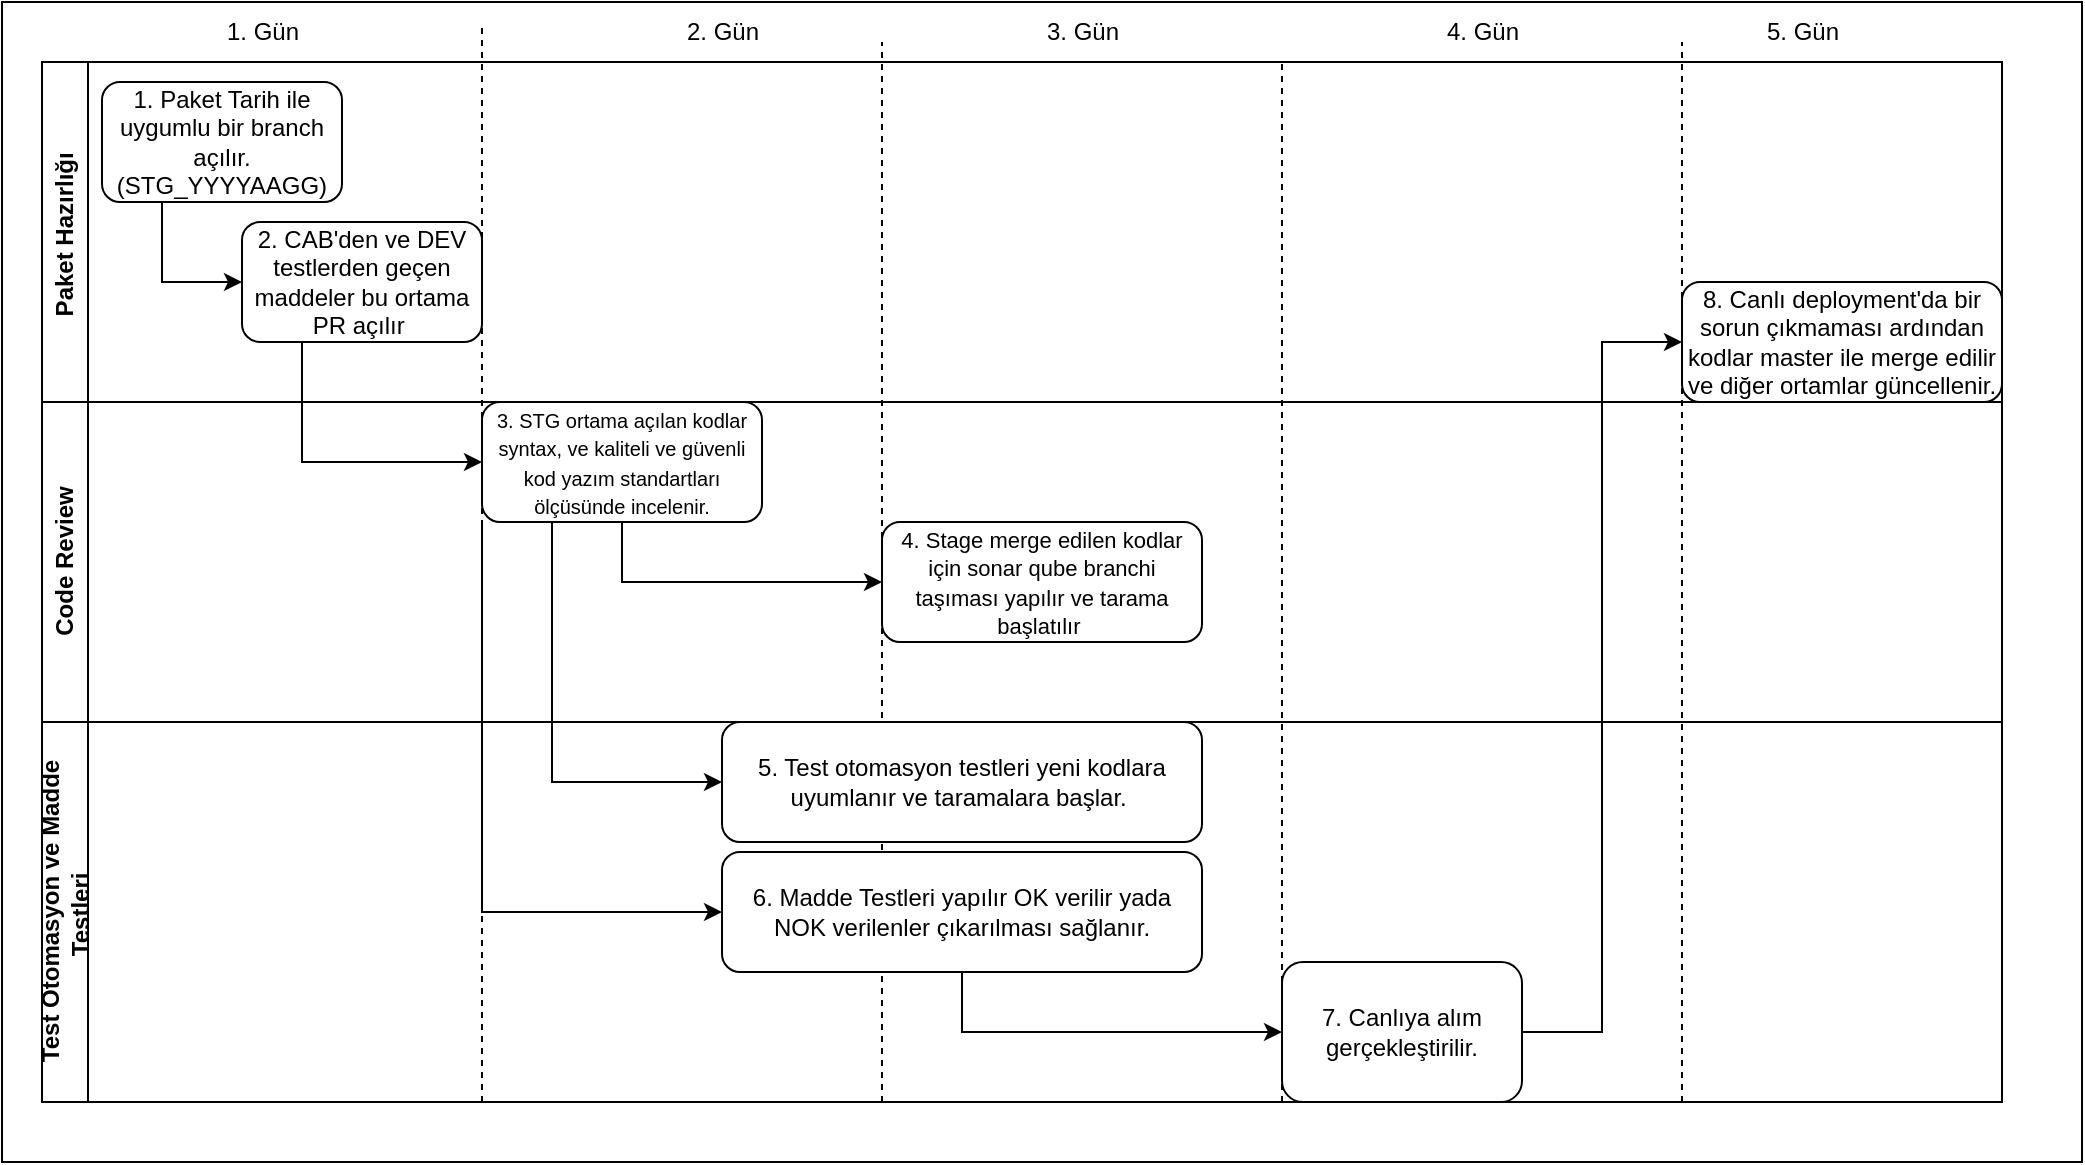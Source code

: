 <mxfile pages="3">
    <diagram id="C5RBs43oDa-KdzZeNtuy" name="Deployment ">
        <mxGraphModel dx="1054" dy="988" grid="1" gridSize="10" guides="1" tooltips="1" connect="1" arrows="1" fold="1" page="1" pageScale="1" pageWidth="827" pageHeight="1169" math="0" shadow="0">
            <root>
                <mxCell id="WIyWlLk6GJQsqaUBKTNV-0"/>
                <mxCell id="WIyWlLk6GJQsqaUBKTNV-1" parent="WIyWlLk6GJQsqaUBKTNV-0"/>
                <mxCell id="BeAavhyQZCk-vQA1Pwap-0" value="" style="rounded=0;whiteSpace=wrap;html=1;" parent="WIyWlLk6GJQsqaUBKTNV-1" vertex="1">
                    <mxGeometry width="1040" height="580" as="geometry"/>
                </mxCell>
                <mxCell id="1bqeQ4VA0Er6ty61XNQH-0" value="Paket Hazırlığı&amp;nbsp;" style="swimlane;horizontal=0;whiteSpace=wrap;html=1;" parent="WIyWlLk6GJQsqaUBKTNV-1" vertex="1">
                    <mxGeometry x="20" y="30" width="980" height="170" as="geometry">
                        <mxRectangle x="20" y="30" width="40" height="120" as="alternateBounds"/>
                    </mxGeometry>
                </mxCell>
                <mxCell id="1bqeQ4VA0Er6ty61XNQH-4" value="" style="endArrow=none;dashed=1;html=1;rounded=0;" parent="1bqeQ4VA0Er6ty61XNQH-0" edge="1">
                    <mxGeometry width="50" height="50" relative="1" as="geometry">
                        <mxPoint x="420" y="520" as="sourcePoint"/>
                        <mxPoint x="420" y="-10" as="targetPoint"/>
                    </mxGeometry>
                </mxCell>
                <mxCell id="1bqeQ4VA0Er6ty61XNQH-5" value="" style="endArrow=none;dashed=1;html=1;rounded=0;exitX=0;exitY=1;exitDx=0;exitDy=0;" parent="1bqeQ4VA0Er6ty61XNQH-0" source="1bqeQ4VA0Er6ty61XNQH-18" edge="1">
                    <mxGeometry width="50" height="50" relative="1" as="geometry">
                        <mxPoint x="620" y="640" as="sourcePoint"/>
                        <mxPoint x="620" as="targetPoint"/>
                    </mxGeometry>
                </mxCell>
                <mxCell id="1bqeQ4VA0Er6ty61XNQH-3" value="" style="endArrow=none;dashed=1;html=1;rounded=0;" parent="1bqeQ4VA0Er6ty61XNQH-0" edge="1">
                    <mxGeometry width="50" height="50" relative="1" as="geometry">
                        <mxPoint x="220" y="520" as="sourcePoint"/>
                        <mxPoint x="220" y="-20" as="targetPoint"/>
                    </mxGeometry>
                </mxCell>
                <mxCell id="1bqeQ4VA0Er6ty61XNQH-23" style="edgeStyle=orthogonalEdgeStyle;rounded=0;orthogonalLoop=1;jettySize=auto;html=1;exitX=0.25;exitY=1;exitDx=0;exitDy=0;entryX=0;entryY=0.5;entryDx=0;entryDy=0;" parent="1bqeQ4VA0Er6ty61XNQH-0" source="1bqeQ4VA0Er6ty61XNQH-11" target="1bqeQ4VA0Er6ty61XNQH-12" edge="1">
                    <mxGeometry relative="1" as="geometry"/>
                </mxCell>
                <mxCell id="1bqeQ4VA0Er6ty61XNQH-11" value="1. Paket Tarih ile uygumlu bir branch açılır. (STG_YYYYAAGG)" style="rounded=1;whiteSpace=wrap;html=1;" parent="1bqeQ4VA0Er6ty61XNQH-0" vertex="1">
                    <mxGeometry x="30" y="10" width="120" height="60" as="geometry"/>
                </mxCell>
                <mxCell id="1bqeQ4VA0Er6ty61XNQH-12" value="2. CAB'den ve DEV testlerden geçen maddeler bu ortama PR açılır&amp;nbsp;" style="rounded=1;whiteSpace=wrap;html=1;" parent="1bqeQ4VA0Er6ty61XNQH-0" vertex="1">
                    <mxGeometry x="100" y="80" width="120" height="60" as="geometry"/>
                </mxCell>
                <mxCell id="1bqeQ4VA0Er6ty61XNQH-22" value="8. Canlı deployment'da bir sorun çıkmaması ardından kodlar master ile merge edilir ve diğer ortamlar güncellenir." style="rounded=1;whiteSpace=wrap;html=1;" parent="1bqeQ4VA0Er6ty61XNQH-0" vertex="1">
                    <mxGeometry x="820" y="110" width="160" height="60" as="geometry"/>
                </mxCell>
                <mxCell id="1bqeQ4VA0Er6ty61XNQH-2" value="Code Review" style="swimlane;horizontal=0;whiteSpace=wrap;html=1;" parent="WIyWlLk6GJQsqaUBKTNV-1" vertex="1">
                    <mxGeometry x="20" y="200" width="980" height="160" as="geometry"/>
                </mxCell>
                <mxCell id="1bqeQ4VA0Er6ty61XNQH-25" style="edgeStyle=orthogonalEdgeStyle;rounded=0;orthogonalLoop=1;jettySize=auto;html=1;exitX=0.5;exitY=1;exitDx=0;exitDy=0;entryX=0;entryY=0.5;entryDx=0;entryDy=0;" parent="1bqeQ4VA0Er6ty61XNQH-2" source="1bqeQ4VA0Er6ty61XNQH-13" target="1bqeQ4VA0Er6ty61XNQH-14" edge="1">
                    <mxGeometry relative="1" as="geometry"/>
                </mxCell>
                <mxCell id="1bqeQ4VA0Er6ty61XNQH-13" value="&lt;font style=&quot;font-size: 10px;&quot;&gt;3. STG ortama açılan kodlar syntax, ve kaliteli ve güvenli kod yazım standartları ölçüsünde incelenir.&lt;/font&gt;" style="rounded=1;whiteSpace=wrap;html=1;" parent="1bqeQ4VA0Er6ty61XNQH-2" vertex="1">
                    <mxGeometry x="220" width="140" height="60" as="geometry"/>
                </mxCell>
                <mxCell id="1bqeQ4VA0Er6ty61XNQH-14" value="&lt;font style=&quot;font-size: 11px;&quot;&gt;4. Stage merge edilen kodlar için sonar qube branchi taşıması yapılır ve tarama başlatılır&amp;nbsp;&lt;/font&gt;" style="rounded=1;whiteSpace=wrap;html=1;" parent="1bqeQ4VA0Er6ty61XNQH-2" vertex="1">
                    <mxGeometry x="420" y="60" width="160" height="60" as="geometry"/>
                </mxCell>
                <mxCell id="1bqeQ4VA0Er6ty61XNQH-7" value="1. Gün" style="text;html=1;align=center;verticalAlign=middle;resizable=0;points=[];autosize=1;strokeColor=none;fillColor=none;" parent="WIyWlLk6GJQsqaUBKTNV-1" vertex="1">
                    <mxGeometry x="100" width="60" height="30" as="geometry"/>
                </mxCell>
                <mxCell id="1bqeQ4VA0Er6ty61XNQH-8" value="2. Gün" style="text;html=1;align=center;verticalAlign=middle;resizable=0;points=[];autosize=1;strokeColor=none;fillColor=none;" parent="WIyWlLk6GJQsqaUBKTNV-1" vertex="1">
                    <mxGeometry x="330" width="60" height="30" as="geometry"/>
                </mxCell>
                <mxCell id="1bqeQ4VA0Er6ty61XNQH-9" value="3. Gün" style="text;html=1;align=center;verticalAlign=middle;resizable=0;points=[];autosize=1;strokeColor=none;fillColor=none;" parent="WIyWlLk6GJQsqaUBKTNV-1" vertex="1">
                    <mxGeometry x="510" width="60" height="30" as="geometry"/>
                </mxCell>
                <mxCell id="1bqeQ4VA0Er6ty61XNQH-10" value="4. Gün" style="text;html=1;align=center;verticalAlign=middle;resizable=0;points=[];autosize=1;strokeColor=none;fillColor=none;" parent="WIyWlLk6GJQsqaUBKTNV-1" vertex="1">
                    <mxGeometry x="710" width="60" height="30" as="geometry"/>
                </mxCell>
                <mxCell id="1bqeQ4VA0Er6ty61XNQH-15" value="Test Otomasyon ve Madde Testleri&amp;nbsp;" style="swimlane;horizontal=0;whiteSpace=wrap;html=1;" parent="WIyWlLk6GJQsqaUBKTNV-1" vertex="1">
                    <mxGeometry x="20" y="360" width="980" height="190" as="geometry"/>
                </mxCell>
                <mxCell id="1bqeQ4VA0Er6ty61XNQH-16" value="&lt;font style=&quot;font-size: 12px;&quot;&gt;5. Test otomasyon testleri yeni kodlara uyumlanır ve taramalara başlar.&amp;nbsp;&lt;/font&gt;" style="rounded=1;whiteSpace=wrap;html=1;" parent="1bqeQ4VA0Er6ty61XNQH-15" vertex="1">
                    <mxGeometry x="340" width="240" height="60" as="geometry"/>
                </mxCell>
                <mxCell id="1bqeQ4VA0Er6ty61XNQH-28" style="edgeStyle=orthogonalEdgeStyle;rounded=0;orthogonalLoop=1;jettySize=auto;html=1;exitX=0.5;exitY=1;exitDx=0;exitDy=0;entryX=0;entryY=0.5;entryDx=0;entryDy=0;" parent="1bqeQ4VA0Er6ty61XNQH-15" source="1bqeQ4VA0Er6ty61XNQH-17" target="1bqeQ4VA0Er6ty61XNQH-18" edge="1">
                    <mxGeometry relative="1" as="geometry"/>
                </mxCell>
                <mxCell id="1bqeQ4VA0Er6ty61XNQH-17" value="&lt;font style=&quot;font-size: 12px;&quot;&gt;6. Madde Testleri yapılır OK verilir yada NOK verilenler çıkarılması sağlanır.&lt;/font&gt;" style="rounded=1;whiteSpace=wrap;html=1;" parent="1bqeQ4VA0Er6ty61XNQH-15" vertex="1">
                    <mxGeometry x="340" y="65" width="240" height="60" as="geometry"/>
                </mxCell>
                <mxCell id="1bqeQ4VA0Er6ty61XNQH-18" value="7. Canlıya alım gerçekleştirilir." style="rounded=1;whiteSpace=wrap;html=1;" parent="1bqeQ4VA0Er6ty61XNQH-15" vertex="1">
                    <mxGeometry x="620" y="120" width="120" height="70" as="geometry"/>
                </mxCell>
                <mxCell id="1bqeQ4VA0Er6ty61XNQH-19" value="5. Gün" style="text;html=1;align=center;verticalAlign=middle;resizable=0;points=[];autosize=1;strokeColor=none;fillColor=none;" parent="WIyWlLk6GJQsqaUBKTNV-1" vertex="1">
                    <mxGeometry x="870" width="60" height="30" as="geometry"/>
                </mxCell>
                <mxCell id="1bqeQ4VA0Er6ty61XNQH-24" style="edgeStyle=orthogonalEdgeStyle;rounded=0;orthogonalLoop=1;jettySize=auto;html=1;exitX=0.25;exitY=1;exitDx=0;exitDy=0;entryX=0;entryY=0.5;entryDx=0;entryDy=0;" parent="WIyWlLk6GJQsqaUBKTNV-1" source="1bqeQ4VA0Er6ty61XNQH-12" target="1bqeQ4VA0Er6ty61XNQH-13" edge="1">
                    <mxGeometry relative="1" as="geometry"/>
                </mxCell>
                <mxCell id="1bqeQ4VA0Er6ty61XNQH-26" style="edgeStyle=orthogonalEdgeStyle;rounded=0;orthogonalLoop=1;jettySize=auto;html=1;exitX=0.25;exitY=1;exitDx=0;exitDy=0;entryX=0;entryY=0.5;entryDx=0;entryDy=0;" parent="WIyWlLk6GJQsqaUBKTNV-1" source="1bqeQ4VA0Er6ty61XNQH-13" target="1bqeQ4VA0Er6ty61XNQH-16" edge="1">
                    <mxGeometry relative="1" as="geometry"/>
                </mxCell>
                <mxCell id="1bqeQ4VA0Er6ty61XNQH-27" style="edgeStyle=orthogonalEdgeStyle;rounded=0;orthogonalLoop=1;jettySize=auto;html=1;exitX=0;exitY=1;exitDx=0;exitDy=0;entryX=0;entryY=0.5;entryDx=0;entryDy=0;" parent="WIyWlLk6GJQsqaUBKTNV-1" source="1bqeQ4VA0Er6ty61XNQH-13" target="1bqeQ4VA0Er6ty61XNQH-17" edge="1">
                    <mxGeometry relative="1" as="geometry"/>
                </mxCell>
                <mxCell id="1bqeQ4VA0Er6ty61XNQH-29" style="edgeStyle=orthogonalEdgeStyle;rounded=0;orthogonalLoop=1;jettySize=auto;html=1;exitX=1;exitY=0.5;exitDx=0;exitDy=0;entryX=0;entryY=0.5;entryDx=0;entryDy=0;" parent="WIyWlLk6GJQsqaUBKTNV-1" source="1bqeQ4VA0Er6ty61XNQH-18" target="1bqeQ4VA0Er6ty61XNQH-22" edge="1">
                    <mxGeometry relative="1" as="geometry"/>
                </mxCell>
                <mxCell id="1bqeQ4VA0Er6ty61XNQH-30" value="" style="endArrow=none;dashed=1;html=1;rounded=0;" parent="WIyWlLk6GJQsqaUBKTNV-1" edge="1">
                    <mxGeometry width="50" height="50" relative="1" as="geometry">
                        <mxPoint x="840" y="550" as="sourcePoint"/>
                        <mxPoint x="840" y="20" as="targetPoint"/>
                    </mxGeometry>
                </mxCell>
            </root>
        </mxGraphModel>
    </diagram>
    <diagram id="KM38WUtyW_9Honbkva6_" name="branch mimarisi">
        <mxGraphModel dx="2258" dy="1538" grid="1" gridSize="10" guides="1" tooltips="1" connect="1" arrows="1" fold="1" page="1" pageScale="1" pageWidth="1169" pageHeight="1654" math="0" shadow="0">
            <root>
                <mxCell id="0"/>
                <mxCell id="1" parent="0"/>
                <mxCell id="_olMtuhCGtDXyekCVzVu-47" value="" style="rounded=0;whiteSpace=wrap;html=1;" parent="1" vertex="1">
                    <mxGeometry x="10" y="845" width="1670" height="275" as="geometry"/>
                </mxCell>
                <mxCell id="_olMtuhCGtDXyekCVzVu-46" value="" style="rounded=0;whiteSpace=wrap;html=1;" parent="1" vertex="1">
                    <mxGeometry x="10" width="330" height="840" as="geometry"/>
                </mxCell>
                <mxCell id="_olMtuhCGtDXyekCVzVu-44" value="" style="rounded=0;whiteSpace=wrap;html=1;" parent="1" vertex="1">
                    <mxGeometry x="1690" width="700" height="1120" as="geometry"/>
                </mxCell>
                <mxCell id="_olMtuhCGtDXyekCVzVu-43" value="" style="rounded=0;whiteSpace=wrap;html=1;" parent="1" vertex="1">
                    <mxGeometry x="350" width="1330" height="840" as="geometry"/>
                </mxCell>
                <mxCell id="b9JIh7xcEtbCxX7GxJMc-61" value="" style="rounded=0;whiteSpace=wrap;html=1;" parent="1" vertex="1">
                    <mxGeometry x="475" y="430" width="255" height="350" as="geometry"/>
                </mxCell>
                <mxCell id="b9JIh7xcEtbCxX7GxJMc-3" style="edgeStyle=orthogonalEdgeStyle;rounded=0;orthogonalLoop=1;jettySize=auto;html=1;exitX=0.25;exitY=1;exitDx=0;exitDy=0;entryX=0;entryY=0.5;entryDx=0;entryDy=0;" parent="1" source="b9JIh7xcEtbCxX7GxJMc-1" target="b9JIh7xcEtbCxX7GxJMc-2" edge="1">
                    <mxGeometry relative="1" as="geometry"/>
                </mxCell>
                <mxCell id="b9JIh7xcEtbCxX7GxJMc-5" style="edgeStyle=orthogonalEdgeStyle;rounded=0;orthogonalLoop=1;jettySize=auto;html=1;exitX=0.25;exitY=1;exitDx=0;exitDy=0;entryX=0;entryY=0.5;entryDx=0;entryDy=0;" parent="1" source="b9JIh7xcEtbCxX7GxJMc-1" target="b9JIh7xcEtbCxX7GxJMc-4" edge="1">
                    <mxGeometry relative="1" as="geometry"/>
                </mxCell>
                <mxCell id="b9JIh7xcEtbCxX7GxJMc-9" style="edgeStyle=orthogonalEdgeStyle;rounded=0;orthogonalLoop=1;jettySize=auto;html=1;exitX=0.25;exitY=1;exitDx=0;exitDy=0;entryX=0;entryY=0.5;entryDx=0;entryDy=0;" parent="1" source="b9JIh7xcEtbCxX7GxJMc-1" target="b9JIh7xcEtbCxX7GxJMc-7" edge="1">
                    <mxGeometry relative="1" as="geometry"/>
                </mxCell>
                <mxCell id="b9JIh7xcEtbCxX7GxJMc-10" style="edgeStyle=orthogonalEdgeStyle;rounded=0;orthogonalLoop=1;jettySize=auto;html=1;exitX=0.25;exitY=1;exitDx=0;exitDy=0;entryX=0;entryY=0.5;entryDx=0;entryDy=0;" parent="1" source="b9JIh7xcEtbCxX7GxJMc-1" target="b9JIh7xcEtbCxX7GxJMc-8" edge="1">
                    <mxGeometry relative="1" as="geometry"/>
                </mxCell>
                <mxCell id="b9JIh7xcEtbCxX7GxJMc-1" value="master" style="rounded=1;whiteSpace=wrap;html=1;" parent="1" vertex="1">
                    <mxGeometry x="40" y="140" width="120" height="60" as="geometry"/>
                </mxCell>
                <mxCell id="b9JIh7xcEtbCxX7GxJMc-2" value="PRD" style="rounded=1;whiteSpace=wrap;html=1;" parent="1" vertex="1">
                    <mxGeometry x="140" y="220" width="120" height="60" as="geometry"/>
                </mxCell>
                <mxCell id="b9JIh7xcEtbCxX7GxJMc-4" value="STG_YYYYAAGG" style="rounded=1;whiteSpace=wrap;html=1;" parent="1" vertex="1">
                    <mxGeometry x="140" y="300" width="120" height="60" as="geometry"/>
                </mxCell>
                <mxCell id="_olMtuhCGtDXyekCVzVu-32" style="edgeStyle=orthogonalEdgeStyle;rounded=0;orthogonalLoop=1;jettySize=auto;html=1;exitX=1;exitY=0.5;exitDx=0;exitDy=0;entryX=0;entryY=0.5;entryDx=0;entryDy=0;" parent="1" source="b9JIh7xcEtbCxX7GxJMc-7" target="b9JIh7xcEtbCxX7GxJMc-13" edge="1">
                    <mxGeometry relative="1" as="geometry"/>
                </mxCell>
                <mxCell id="b9JIh7xcEtbCxX7GxJMc-7" value="DEV_YYYYAAGG" style="rounded=1;whiteSpace=wrap;html=1;" parent="1" vertex="1">
                    <mxGeometry x="140" y="380" width="120" height="60" as="geometry"/>
                </mxCell>
                <mxCell id="b9JIh7xcEtbCxX7GxJMc-8" value="PRJ_MADDE-NO" style="rounded=1;whiteSpace=wrap;html=1;" parent="1" vertex="1">
                    <mxGeometry x="140" y="460" width="120" height="60" as="geometry"/>
                </mxCell>
                <mxCell id="b9JIh7xcEtbCxX7GxJMc-11" value="&lt;h1&gt;Branch Oluşturma&lt;/h1&gt;&lt;p&gt;Branch oluşturmada hangi ortamlardan oluşturulması gerektiğini gösterir&lt;/p&gt;" style="text;html=1;strokeColor=none;fillColor=none;spacing=5;spacingTop=-20;whiteSpace=wrap;overflow=hidden;rounded=0;" parent="1" vertex="1">
                    <mxGeometry x="30" y="10" width="190" height="120" as="geometry"/>
                </mxCell>
                <mxCell id="b9JIh7xcEtbCxX7GxJMc-62" style="edgeStyle=orthogonalEdgeStyle;rounded=0;orthogonalLoop=1;jettySize=auto;html=1;exitX=0.5;exitY=1;exitDx=0;exitDy=0;entryX=0;entryY=0.5;entryDx=0;entryDy=0;" parent="1" source="b9JIh7xcEtbCxX7GxJMc-13" target="b9JIh7xcEtbCxX7GxJMc-61" edge="1">
                    <mxGeometry relative="1" as="geometry"/>
                </mxCell>
                <mxCell id="b9JIh7xcEtbCxX7GxJMc-13" value="DEV_YYYYAAGG" style="rounded=1;whiteSpace=wrap;html=1;" parent="1" vertex="1">
                    <mxGeometry x="370" y="150" width="120" height="60" as="geometry"/>
                </mxCell>
                <mxCell id="b9JIh7xcEtbCxX7GxJMc-40" style="edgeStyle=orthogonalEdgeStyle;rounded=0;orthogonalLoop=1;jettySize=auto;html=1;exitX=1;exitY=0.5;exitDx=0;exitDy=0;" parent="1" source="b9JIh7xcEtbCxX7GxJMc-20" target="b9JIh7xcEtbCxX7GxJMc-35" edge="1">
                    <mxGeometry relative="1" as="geometry"/>
                </mxCell>
                <mxCell id="b9JIh7xcEtbCxX7GxJMc-20" value="CodeReview" style="ellipse;whiteSpace=wrap;html=1;" parent="1" vertex="1">
                    <mxGeometry x="550" y="140" width="120" height="80" as="geometry"/>
                </mxCell>
                <mxCell id="_olMtuhCGtDXyekCVzVu-42" style="edgeStyle=orthogonalEdgeStyle;rounded=0;orthogonalLoop=1;jettySize=auto;html=1;exitX=1;exitY=0.5;exitDx=0;exitDy=0;" parent="1" source="b9JIh7xcEtbCxX7GxJMc-28" target="b9JIh7xcEtbCxX7GxJMc-68" edge="1">
                    <mxGeometry relative="1" as="geometry"/>
                </mxCell>
                <mxCell id="b9JIh7xcEtbCxX7GxJMc-28" value="" style="rounded=1;whiteSpace=wrap;html=1;" parent="1" vertex="1">
                    <mxGeometry x="890" y="160" width="240" height="400" as="geometry"/>
                </mxCell>
                <mxCell id="b9JIh7xcEtbCxX7GxJMc-22" value="DG_52353" style="rounded=1;whiteSpace=wrap;html=1;" parent="1" vertex="1">
                    <mxGeometry x="940" y="215" width="120" height="60" as="geometry"/>
                </mxCell>
                <mxCell id="b9JIh7xcEtbCxX7GxJMc-23" value="DG_52353" style="rounded=1;whiteSpace=wrap;html=1;" parent="1" vertex="1">
                    <mxGeometry x="940" y="275" width="120" height="60" as="geometry"/>
                </mxCell>
                <mxCell id="b9JIh7xcEtbCxX7GxJMc-24" value="DG_52353" style="rounded=1;whiteSpace=wrap;html=1;" parent="1" vertex="1">
                    <mxGeometry x="940" y="335" width="120" height="60" as="geometry"/>
                </mxCell>
                <mxCell id="b9JIh7xcEtbCxX7GxJMc-25" value="DG_52353" style="rounded=1;whiteSpace=wrap;html=1;" parent="1" vertex="1">
                    <mxGeometry x="940" y="395" width="120" height="60" as="geometry"/>
                </mxCell>
                <mxCell id="b9JIh7xcEtbCxX7GxJMc-26" value="DG_52353" style="rounded=1;whiteSpace=wrap;html=1;" parent="1" vertex="1">
                    <mxGeometry x="940" y="455" width="120" height="60" as="geometry"/>
                </mxCell>
                <mxCell id="b9JIh7xcEtbCxX7GxJMc-29" value="DEV_YYYYAAGG" style="text;html=1;strokeColor=none;fillColor=none;align=center;verticalAlign=middle;whiteSpace=wrap;rounded=0;" parent="1" vertex="1">
                    <mxGeometry x="970" y="175" width="60" height="30" as="geometry"/>
                </mxCell>
                <mxCell id="b9JIh7xcEtbCxX7GxJMc-45" style="edgeStyle=orthogonalEdgeStyle;rounded=0;orthogonalLoop=1;jettySize=auto;html=1;exitX=0.5;exitY=0;exitDx=0;exitDy=0;" parent="1" source="b9JIh7xcEtbCxX7GxJMc-30" edge="1">
                    <mxGeometry relative="1" as="geometry">
                        <mxPoint x="610" y="330" as="targetPoint"/>
                        <Array as="points">
                            <mxPoint x="610" y="390"/>
                            <mxPoint x="611" y="390"/>
                        </Array>
                    </mxGeometry>
                </mxCell>
                <mxCell id="b9JIh7xcEtbCxX7GxJMc-46" value="PR Açılır" style="edgeLabel;html=1;align=center;verticalAlign=middle;resizable=0;points=[];" parent="b9JIh7xcEtbCxX7GxJMc-45" vertex="1" connectable="0">
                    <mxGeometry x="-0.309" y="2" relative="1" as="geometry">
                        <mxPoint as="offset"/>
                    </mxGeometry>
                </mxCell>
                <mxCell id="b9JIh7xcEtbCxX7GxJMc-30" value="DG_52353" style="rounded=1;whiteSpace=wrap;html=1;" parent="1" vertex="1">
                    <mxGeometry x="550" y="450" width="120" height="60" as="geometry"/>
                </mxCell>
                <mxCell id="b9JIh7xcEtbCxX7GxJMc-31" value="DG_52353" style="rounded=1;whiteSpace=wrap;html=1;" parent="1" vertex="1">
                    <mxGeometry x="550" y="510" width="120" height="60" as="geometry"/>
                </mxCell>
                <mxCell id="b9JIh7xcEtbCxX7GxJMc-32" value="DG_52353" style="rounded=1;whiteSpace=wrap;html=1;" parent="1" vertex="1">
                    <mxGeometry x="550" y="570" width="120" height="60" as="geometry"/>
                </mxCell>
                <mxCell id="b9JIh7xcEtbCxX7GxJMc-33" value="DG_52353" style="rounded=1;whiteSpace=wrap;html=1;" parent="1" vertex="1">
                    <mxGeometry x="550" y="630" width="120" height="60" as="geometry"/>
                </mxCell>
                <mxCell id="b9JIh7xcEtbCxX7GxJMc-34" value="DG_52353" style="rounded=1;whiteSpace=wrap;html=1;" parent="1" vertex="1">
                    <mxGeometry x="550" y="690" width="120" height="60" as="geometry"/>
                </mxCell>
                <mxCell id="b9JIh7xcEtbCxX7GxJMc-36" style="edgeStyle=orthogonalEdgeStyle;rounded=0;orthogonalLoop=1;jettySize=auto;html=1;exitX=1;exitY=0.5;exitDx=0;exitDy=0;entryX=0;entryY=0.25;entryDx=0;entryDy=0;" parent="1" source="b9JIh7xcEtbCxX7GxJMc-35" target="b9JIh7xcEtbCxX7GxJMc-28" edge="1">
                    <mxGeometry relative="1" as="geometry"/>
                </mxCell>
                <mxCell id="b9JIh7xcEtbCxX7GxJMc-37" value="YES" style="edgeLabel;html=1;align=center;verticalAlign=middle;resizable=0;points=[];" parent="b9JIh7xcEtbCxX7GxJMc-36" vertex="1" connectable="0">
                    <mxGeometry x="-0.061" y="-1" relative="1" as="geometry">
                        <mxPoint as="offset"/>
                    </mxGeometry>
                </mxCell>
                <mxCell id="b9JIh7xcEtbCxX7GxJMc-63" style="edgeStyle=orthogonalEdgeStyle;rounded=0;orthogonalLoop=1;jettySize=auto;html=1;exitX=0.5;exitY=1;exitDx=0;exitDy=0;entryX=1;entryY=0.449;entryDx=0;entryDy=0;entryPerimeter=0;" parent="1" source="b9JIh7xcEtbCxX7GxJMc-35" target="b9JIh7xcEtbCxX7GxJMc-61" edge="1">
                    <mxGeometry relative="1" as="geometry"/>
                </mxCell>
                <mxCell id="b9JIh7xcEtbCxX7GxJMc-64" value="NO" style="edgeLabel;html=1;align=center;verticalAlign=middle;resizable=0;points=[];" parent="b9JIh7xcEtbCxX7GxJMc-63" vertex="1" connectable="0">
                    <mxGeometry x="-0.241" y="1" relative="1" as="geometry">
                        <mxPoint as="offset"/>
                    </mxGeometry>
                </mxCell>
                <mxCell id="b9JIh7xcEtbCxX7GxJMc-35" value="Merge" style="rhombus;whiteSpace=wrap;html=1;" parent="1" vertex="1">
                    <mxGeometry x="750" y="140" width="80" height="80" as="geometry"/>
                </mxCell>
                <mxCell id="b9JIh7xcEtbCxX7GxJMc-59" style="edgeStyle=orthogonalEdgeStyle;rounded=0;orthogonalLoop=1;jettySize=auto;html=1;exitX=0.5;exitY=0;exitDx=0;exitDy=0;exitPerimeter=0;entryX=0.5;entryY=1;entryDx=0;entryDy=0;" parent="1" source="b9JIh7xcEtbCxX7GxJMc-43" target="b9JIh7xcEtbCxX7GxJMc-20" edge="1">
                    <mxGeometry relative="1" as="geometry"/>
                </mxCell>
                <mxCell id="b9JIh7xcEtbCxX7GxJMc-60" value="approve" style="edgeLabel;html=1;align=center;verticalAlign=middle;resizable=0;points=[];" parent="b9JIh7xcEtbCxX7GxJMc-59" vertex="1" connectable="0">
                    <mxGeometry x="-0.2" y="-1" relative="1" as="geometry">
                        <mxPoint as="offset"/>
                    </mxGeometry>
                </mxCell>
                <mxCell id="b9JIh7xcEtbCxX7GxJMc-43" value="Actor" style="shape=umlActor;verticalLabelPosition=bottom;verticalAlign=top;html=1;outlineConnect=0;" parent="1" vertex="1">
                    <mxGeometry x="595" y="250" width="30" height="60" as="geometry"/>
                </mxCell>
                <mxCell id="b9JIh7xcEtbCxX7GxJMc-65" value="&lt;h1&gt;DEV ortamı merge ve test&amp;nbsp; süreci&lt;/h1&gt;&lt;div&gt;Dev ortamın açılan pr codereview sürecinden geçer onaylarınırsa dev ortamına merge edilir&lt;/div&gt;&lt;div&gt;&lt;br&gt;&lt;/div&gt;&lt;div&gt;merge edilen maddelerin testleri yapılır&amp;nbsp;&lt;/div&gt;" style="text;html=1;strokeColor=none;fillColor=none;spacing=5;spacingTop=-20;whiteSpace=wrap;overflow=hidden;rounded=0;" parent="1" vertex="1">
                    <mxGeometry x="371" y="10" width="960" height="110" as="geometry"/>
                </mxCell>
                <mxCell id="b9JIh7xcEtbCxX7GxJMc-83" style="edgeStyle=orthogonalEdgeStyle;rounded=0;orthogonalLoop=1;jettySize=auto;html=1;exitX=1;exitY=0.5;exitDx=0;exitDy=0;entryX=0;entryY=0.5;entryDx=0;entryDy=0;" parent="1" source="b9JIh7xcEtbCxX7GxJMc-68" target="b9JIh7xcEtbCxX7GxJMc-82" edge="1">
                    <mxGeometry relative="1" as="geometry"/>
                </mxCell>
                <mxCell id="b9JIh7xcEtbCxX7GxJMc-68" value="" style="rounded=1;whiteSpace=wrap;html=1;" parent="1" vertex="1">
                    <mxGeometry x="1257" y="160" width="240" height="400" as="geometry"/>
                </mxCell>
                <mxCell id="b9JIh7xcEtbCxX7GxJMc-69" value="DG_52353" style="rounded=1;whiteSpace=wrap;html=1;" parent="1" vertex="1">
                    <mxGeometry x="1300" y="225" width="120" height="60" as="geometry"/>
                </mxCell>
                <mxCell id="b9JIh7xcEtbCxX7GxJMc-70" value="DG_52353" style="rounded=1;whiteSpace=wrap;html=1;" parent="1" vertex="1">
                    <mxGeometry x="1300" y="285" width="120" height="60" as="geometry"/>
                </mxCell>
                <mxCell id="b9JIh7xcEtbCxX7GxJMc-71" value="DG_52353" style="rounded=1;whiteSpace=wrap;html=1;" parent="1" vertex="1">
                    <mxGeometry x="1300" y="345" width="120" height="60" as="geometry"/>
                </mxCell>
                <mxCell id="b9JIh7xcEtbCxX7GxJMc-72" value="DG_52353" style="rounded=1;whiteSpace=wrap;html=1;" parent="1" vertex="1">
                    <mxGeometry x="1300" y="405" width="120" height="60" as="geometry"/>
                </mxCell>
                <mxCell id="b9JIh7xcEtbCxX7GxJMc-73" value="DG_52353" style="rounded=1;whiteSpace=wrap;html=1;" parent="1" vertex="1">
                    <mxGeometry x="1300" y="465" width="120" height="60" as="geometry"/>
                </mxCell>
                <mxCell id="b9JIh7xcEtbCxX7GxJMc-74" value="DEV_YYYYAAGG" style="text;html=1;strokeColor=none;fillColor=none;align=center;verticalAlign=middle;whiteSpace=wrap;rounded=0;" parent="1" vertex="1">
                    <mxGeometry x="1330" y="185" width="60" height="30" as="geometry"/>
                </mxCell>
                <mxCell id="b9JIh7xcEtbCxX7GxJMc-76" value="DEV TEST" style="text;html=1;align=center;verticalAlign=middle;resizable=0;points=[];autosize=1;strokeColor=none;fillColor=none;" parent="1" vertex="1">
                    <mxGeometry x="1337" y="110" width="80" height="30" as="geometry"/>
                </mxCell>
                <mxCell id="b9JIh7xcEtbCxX7GxJMc-77" value="OK" style="ellipse;whiteSpace=wrap;html=1;aspect=fixed;" parent="1" vertex="1">
                    <mxGeometry x="1420" y="225" width="60" height="60" as="geometry"/>
                </mxCell>
                <mxCell id="b9JIh7xcEtbCxX7GxJMc-78" value="OK" style="ellipse;whiteSpace=wrap;html=1;aspect=fixed;" parent="1" vertex="1">
                    <mxGeometry x="1420" y="285" width="60" height="60" as="geometry"/>
                </mxCell>
                <mxCell id="b9JIh7xcEtbCxX7GxJMc-79" value="NOK" style="ellipse;whiteSpace=wrap;html=1;aspect=fixed;" parent="1" vertex="1">
                    <mxGeometry x="1420" y="345" width="60" height="60" as="geometry"/>
                </mxCell>
                <mxCell id="b9JIh7xcEtbCxX7GxJMc-80" value="OK" style="ellipse;whiteSpace=wrap;html=1;aspect=fixed;" parent="1" vertex="1">
                    <mxGeometry x="1420" y="405" width="60" height="60" as="geometry"/>
                </mxCell>
                <mxCell id="b9JIh7xcEtbCxX7GxJMc-81" value="NOK" style="ellipse;whiteSpace=wrap;html=1;aspect=fixed;" parent="1" vertex="1">
                    <mxGeometry x="1420" y="465" width="60" height="60" as="geometry"/>
                </mxCell>
                <mxCell id="b9JIh7xcEtbCxX7GxJMc-90" style="edgeStyle=orthogonalEdgeStyle;rounded=0;orthogonalLoop=1;jettySize=auto;html=1;exitX=1;exitY=0.5;exitDx=0;exitDy=0;" parent="1" source="b9JIh7xcEtbCxX7GxJMc-82" target="b9JIh7xcEtbCxX7GxJMc-84" edge="1">
                    <mxGeometry relative="1" as="geometry"/>
                </mxCell>
                <mxCell id="b9JIh7xcEtbCxX7GxJMc-82" value="TEST OK" style="rhombus;whiteSpace=wrap;html=1;" parent="1" vertex="1">
                    <mxGeometry x="1580" y="240" width="80" height="80" as="geometry"/>
                </mxCell>
                <mxCell id="b9JIh7xcEtbCxX7GxJMc-94" style="edgeStyle=orthogonalEdgeStyle;rounded=0;orthogonalLoop=1;jettySize=auto;html=1;exitX=1;exitY=0.5;exitDx=0;exitDy=0;" parent="1" source="b9JIh7xcEtbCxX7GxJMc-84" edge="1">
                    <mxGeometry relative="1" as="geometry">
                        <mxPoint x="1960" y="280" as="targetPoint"/>
                    </mxGeometry>
                </mxCell>
                <mxCell id="b9JIh7xcEtbCxX7GxJMc-96" value="PR açılır&amp;nbsp;" style="edgeLabel;html=1;align=center;verticalAlign=middle;resizable=0;points=[];" parent="b9JIh7xcEtbCxX7GxJMc-94" vertex="1" connectable="0">
                    <mxGeometry x="-0.182" relative="1" as="geometry">
                        <mxPoint as="offset"/>
                    </mxGeometry>
                </mxCell>
                <mxCell id="b9JIh7xcEtbCxX7GxJMc-84" value="" style="rounded=0;whiteSpace=wrap;html=1;" parent="1" vertex="1">
                    <mxGeometry x="1710" y="160" width="160" height="240" as="geometry"/>
                </mxCell>
                <mxCell id="b9JIh7xcEtbCxX7GxJMc-85" value="PR Açılımı" style="text;html=1;align=center;verticalAlign=middle;resizable=0;points=[];autosize=1;strokeColor=none;fillColor=none;" parent="1" vertex="1">
                    <mxGeometry x="1750" y="130" width="80" height="30" as="geometry"/>
                </mxCell>
                <mxCell id="b9JIh7xcEtbCxX7GxJMc-86" value="DG_52353" style="rounded=1;whiteSpace=wrap;html=1;" parent="1" vertex="1">
                    <mxGeometry x="1730" y="180" width="120" height="60" as="geometry"/>
                </mxCell>
                <mxCell id="b9JIh7xcEtbCxX7GxJMc-87" value="DG_52353" style="rounded=1;whiteSpace=wrap;html=1;" parent="1" vertex="1">
                    <mxGeometry x="1730" y="250" width="120" height="60" as="geometry"/>
                </mxCell>
                <mxCell id="b9JIh7xcEtbCxX7GxJMc-88" value="DG_52353" style="rounded=1;whiteSpace=wrap;html=1;" parent="1" vertex="1">
                    <mxGeometry x="1730" y="320" width="120" height="60" as="geometry"/>
                </mxCell>
                <mxCell id="b9JIh7xcEtbCxX7GxJMc-91" value="Actor" style="shape=umlActor;verticalLabelPosition=bottom;verticalAlign=top;html=1;outlineConnect=0;" parent="1" vertex="1">
                    <mxGeometry x="1950" y="250" width="30" height="60" as="geometry"/>
                </mxCell>
                <mxCell id="b9JIh7xcEtbCxX7GxJMc-97" style="edgeStyle=orthogonalEdgeStyle;rounded=0;orthogonalLoop=1;jettySize=auto;html=1;exitX=0.5;exitY=1;exitDx=0;exitDy=0;" parent="1" source="b9JIh7xcEtbCxX7GxJMc-98" target="b9JIh7xcEtbCxX7GxJMc-101" edge="1">
                    <mxGeometry relative="1" as="geometry"/>
                </mxCell>
                <mxCell id="b9JIh7xcEtbCxX7GxJMc-98" value="CodeReview" style="ellipse;whiteSpace=wrap;html=1;" parent="1" vertex="1">
                    <mxGeometry x="2050" y="240" width="120" height="80" as="geometry"/>
                </mxCell>
                <mxCell id="b9JIh7xcEtbCxX7GxJMc-99" style="edgeStyle=orthogonalEdgeStyle;rounded=0;orthogonalLoop=1;jettySize=auto;html=1;exitX=0;exitY=0.5;exitDx=0;exitDy=0;entryX=0.5;entryY=0;entryDx=0;entryDy=0;" parent="1" source="b9JIh7xcEtbCxX7GxJMc-101" target="_olMtuhCGtDXyekCVzVu-1" edge="1">
                    <mxGeometry relative="1" as="geometry">
                        <mxPoint x="2380" y="280" as="targetPoint"/>
                    </mxGeometry>
                </mxCell>
                <mxCell id="b9JIh7xcEtbCxX7GxJMc-100" value="YES" style="edgeLabel;html=1;align=center;verticalAlign=middle;resizable=0;points=[];" parent="b9JIh7xcEtbCxX7GxJMc-99" vertex="1" connectable="0">
                    <mxGeometry x="-0.061" y="-1" relative="1" as="geometry">
                        <mxPoint as="offset"/>
                    </mxGeometry>
                </mxCell>
                <mxCell id="_olMtuhCGtDXyekCVzVu-7" style="edgeStyle=orthogonalEdgeStyle;rounded=0;orthogonalLoop=1;jettySize=auto;html=1;exitX=1;exitY=0.5;exitDx=0;exitDy=0;entryX=1.038;entryY=1.033;entryDx=0;entryDy=0;entryPerimeter=0;" parent="1" source="b9JIh7xcEtbCxX7GxJMc-101" target="b9JIh7xcEtbCxX7GxJMc-85" edge="1">
                    <mxGeometry relative="1" as="geometry">
                        <Array as="points">
                            <mxPoint x="2290" y="440"/>
                            <mxPoint x="2290" y="100"/>
                            <mxPoint x="1833" y="100"/>
                        </Array>
                    </mxGeometry>
                </mxCell>
                <mxCell id="_olMtuhCGtDXyekCVzVu-40" value="NO" style="edgeLabel;html=1;align=center;verticalAlign=middle;resizable=0;points=[];" parent="_olMtuhCGtDXyekCVzVu-7" vertex="1" connectable="0">
                    <mxGeometry x="-0.846" y="3" relative="1" as="geometry">
                        <mxPoint as="offset"/>
                    </mxGeometry>
                </mxCell>
                <mxCell id="b9JIh7xcEtbCxX7GxJMc-101" value="Merge" style="rhombus;whiteSpace=wrap;html=1;" parent="1" vertex="1">
                    <mxGeometry x="2070" y="400" width="80" height="80" as="geometry"/>
                </mxCell>
                <mxCell id="b9JIh7xcEtbCxX7GxJMc-102" style="edgeStyle=orthogonalEdgeStyle;rounded=0;orthogonalLoop=1;jettySize=auto;html=1;entryX=0;entryY=0.5;entryDx=0;entryDy=0;" parent="1" source="b9JIh7xcEtbCxX7GxJMc-91" target="b9JIh7xcEtbCxX7GxJMc-98" edge="1">
                    <mxGeometry relative="1" as="geometry">
                        <mxPoint x="2110" y="410" as="sourcePoint"/>
                    </mxGeometry>
                </mxCell>
                <mxCell id="b9JIh7xcEtbCxX7GxJMc-103" value="approve" style="edgeLabel;html=1;align=center;verticalAlign=middle;resizable=0;points=[];" parent="b9JIh7xcEtbCxX7GxJMc-102" vertex="1" connectable="0">
                    <mxGeometry x="-0.2" y="-1" relative="1" as="geometry">
                        <mxPoint as="offset"/>
                    </mxGeometry>
                </mxCell>
                <mxCell id="_olMtuhCGtDXyekCVzVu-8" style="edgeStyle=orthogonalEdgeStyle;rounded=0;orthogonalLoop=1;jettySize=auto;html=1;exitX=0.5;exitY=1;exitDx=0;exitDy=0;entryX=0.5;entryY=0;entryDx=0;entryDy=0;" parent="1" source="_olMtuhCGtDXyekCVzVu-1" target="_olMtuhCGtDXyekCVzVu-9" edge="1">
                    <mxGeometry relative="1" as="geometry">
                        <mxPoint x="2490" y="510" as="targetPoint"/>
                    </mxGeometry>
                </mxCell>
                <mxCell id="_olMtuhCGtDXyekCVzVu-1" value="" style="rounded=1;whiteSpace=wrap;html=1;" parent="1" vertex="1">
                    <mxGeometry x="1710" y="470" width="200" height="280" as="geometry"/>
                </mxCell>
                <mxCell id="_olMtuhCGtDXyekCVzVu-2" value="DG_52353" style="rounded=1;whiteSpace=wrap;html=1;" parent="1" vertex="1">
                    <mxGeometry x="1750" y="525" width="120" height="60" as="geometry"/>
                </mxCell>
                <mxCell id="_olMtuhCGtDXyekCVzVu-3" value="DG_52353" style="rounded=1;whiteSpace=wrap;html=1;" parent="1" vertex="1">
                    <mxGeometry x="1750" y="595" width="120" height="60" as="geometry"/>
                </mxCell>
                <mxCell id="_olMtuhCGtDXyekCVzVu-4" value="DG_52353" style="rounded=1;whiteSpace=wrap;html=1;" parent="1" vertex="1">
                    <mxGeometry x="1750" y="665" width="120" height="60" as="geometry"/>
                </mxCell>
                <mxCell id="_olMtuhCGtDXyekCVzVu-5" value="STG" style="text;html=1;align=center;verticalAlign=middle;resizable=0;points=[];autosize=1;strokeColor=none;fillColor=none;" parent="1" vertex="1">
                    <mxGeometry x="1780" y="485" width="50" height="30" as="geometry"/>
                </mxCell>
                <mxCell id="_olMtuhCGtDXyekCVzVu-18" style="edgeStyle=orthogonalEdgeStyle;rounded=0;orthogonalLoop=1;jettySize=auto;html=1;exitX=0;exitY=0.5;exitDx=0;exitDy=0;entryX=1;entryY=0.5;entryDx=0;entryDy=0;" parent="1" source="_olMtuhCGtDXyekCVzVu-9" target="_olMtuhCGtDXyekCVzVu-17" edge="1">
                    <mxGeometry relative="1" as="geometry"/>
                </mxCell>
                <mxCell id="9qqL4Imtg544BZZrWGJ5-3" style="edgeStyle=orthogonalEdgeStyle;rounded=0;orthogonalLoop=1;jettySize=auto;html=1;exitX=1;exitY=0.5;exitDx=0;exitDy=0;entryX=0.003;entryY=0.454;entryDx=0;entryDy=0;entryPerimeter=0;" parent="1" source="_olMtuhCGtDXyekCVzVu-9" target="9qqL4Imtg544BZZrWGJ5-2" edge="1">
                    <mxGeometry relative="1" as="geometry"/>
                </mxCell>
                <mxCell id="9qqL4Imtg544BZZrWGJ5-4" style="edgeStyle=orthogonalEdgeStyle;rounded=0;orthogonalLoop=1;jettySize=auto;html=1;exitX=1;exitY=0.25;exitDx=0;exitDy=0;entryX=0;entryY=0.5;entryDx=0;entryDy=0;" parent="1" source="_olMtuhCGtDXyekCVzVu-9" target="_olMtuhCGtDXyekCVzVu-49" edge="1">
                    <mxGeometry relative="1" as="geometry"/>
                </mxCell>
                <mxCell id="_olMtuhCGtDXyekCVzVu-9" value="" style="rounded=1;whiteSpace=wrap;html=1;" parent="1" vertex="1">
                    <mxGeometry x="1710" y="830" width="200" height="280" as="geometry"/>
                </mxCell>
                <mxCell id="_olMtuhCGtDXyekCVzVu-10" value="DG_52353" style="rounded=1;whiteSpace=wrap;html=1;" parent="1" vertex="1">
                    <mxGeometry x="1720" y="890" width="120" height="60" as="geometry"/>
                </mxCell>
                <mxCell id="_olMtuhCGtDXyekCVzVu-11" value="DG_52353" style="rounded=1;whiteSpace=wrap;html=1;" parent="1" vertex="1">
                    <mxGeometry x="1720" y="955" width="120" height="60" as="geometry"/>
                </mxCell>
                <mxCell id="_olMtuhCGtDXyekCVzVu-12" value="DG_52353" style="rounded=1;whiteSpace=wrap;html=1;" parent="1" vertex="1">
                    <mxGeometry x="1720" y="1020" width="120" height="60" as="geometry"/>
                </mxCell>
                <mxCell id="_olMtuhCGtDXyekCVzVu-13" value="STG TEST" style="text;html=1;align=center;verticalAlign=middle;resizable=0;points=[];autosize=1;strokeColor=none;fillColor=none;" parent="1" vertex="1">
                    <mxGeometry x="1760" y="840" width="80" height="30" as="geometry"/>
                </mxCell>
                <mxCell id="_olMtuhCGtDXyekCVzVu-14" value="OK" style="ellipse;whiteSpace=wrap;html=1;aspect=fixed;" parent="1" vertex="1">
                    <mxGeometry x="1840" y="890" width="60" height="60" as="geometry"/>
                </mxCell>
                <mxCell id="_olMtuhCGtDXyekCVzVu-15" value="NOK" style="ellipse;whiteSpace=wrap;html=1;aspect=fixed;" parent="1" vertex="1">
                    <mxGeometry x="1840" y="955" width="60" height="60" as="geometry"/>
                </mxCell>
                <mxCell id="_olMtuhCGtDXyekCVzVu-16" value="OK" style="ellipse;whiteSpace=wrap;html=1;aspect=fixed;" parent="1" vertex="1">
                    <mxGeometry x="1840" y="1020" width="60" height="60" as="geometry"/>
                </mxCell>
                <mxCell id="_olMtuhCGtDXyekCVzVu-24" style="edgeStyle=orthogonalEdgeStyle;rounded=0;orthogonalLoop=1;jettySize=auto;html=1;exitX=0;exitY=0.5;exitDx=0;exitDy=0;entryX=1;entryY=0.5;entryDx=0;entryDy=0;" parent="1" source="_olMtuhCGtDXyekCVzVu-17" target="_olMtuhCGtDXyekCVzVu-19" edge="1">
                    <mxGeometry relative="1" as="geometry"/>
                </mxCell>
                <mxCell id="_olMtuhCGtDXyekCVzVu-17" value="TEST OK" style="rhombus;whiteSpace=wrap;html=1;" parent="1" vertex="1">
                    <mxGeometry x="1442" y="930" width="80" height="80" as="geometry"/>
                </mxCell>
                <mxCell id="_olMtuhCGtDXyekCVzVu-28" style="edgeStyle=orthogonalEdgeStyle;rounded=0;orthogonalLoop=1;jettySize=auto;html=1;exitX=0;exitY=0.5;exitDx=0;exitDy=0;entryX=1;entryY=0.5;entryDx=0;entryDy=0;" parent="1" source="_olMtuhCGtDXyekCVzVu-19" target="_olMtuhCGtDXyekCVzVu-27" edge="1">
                    <mxGeometry relative="1" as="geometry"/>
                </mxCell>
                <mxCell id="_olMtuhCGtDXyekCVzVu-19" value="" style="rounded=1;whiteSpace=wrap;html=1;" parent="1" vertex="1">
                    <mxGeometry x="1204" y="860" width="200" height="220" as="geometry"/>
                </mxCell>
                <mxCell id="_olMtuhCGtDXyekCVzVu-20" value="DG_52353" style="rounded=1;whiteSpace=wrap;html=1;" parent="1" vertex="1">
                    <mxGeometry x="1249" y="890" width="120" height="60" as="geometry"/>
                </mxCell>
                <mxCell id="_olMtuhCGtDXyekCVzVu-22" value="DG_52353" style="rounded=1;whiteSpace=wrap;html=1;" parent="1" vertex="1">
                    <mxGeometry x="1249" y="970" width="120" height="60" as="geometry"/>
                </mxCell>
                <mxCell id="_olMtuhCGtDXyekCVzVu-23" value="STG" style="text;html=1;align=center;verticalAlign=middle;resizable=0;points=[];autosize=1;strokeColor=none;fillColor=none;" parent="1" vertex="1">
                    <mxGeometry x="1284" y="860" width="50" height="30" as="geometry"/>
                </mxCell>
                <mxCell id="_olMtuhCGtDXyekCVzVu-41" style="edgeStyle=orthogonalEdgeStyle;rounded=0;orthogonalLoop=1;jettySize=auto;html=1;exitX=0;exitY=0.5;exitDx=0;exitDy=0;entryX=1;entryY=0.5;entryDx=0;entryDy=0;" parent="1" source="_olMtuhCGtDXyekCVzVu-25" target="_olMtuhCGtDXyekCVzVu-34" edge="1">
                    <mxGeometry relative="1" as="geometry"/>
                </mxCell>
                <mxCell id="_olMtuhCGtDXyekCVzVu-25" value="" style="rounded=1;whiteSpace=wrap;html=1;" parent="1" vertex="1">
                    <mxGeometry x="850" y="870" width="176" height="210" as="geometry"/>
                </mxCell>
                <mxCell id="_olMtuhCGtDXyekCVzVu-26" value="PRD" style="text;html=1;align=center;verticalAlign=middle;resizable=0;points=[];autosize=1;strokeColor=none;fillColor=none;" parent="1" vertex="1">
                    <mxGeometry x="914" y="880" width="50" height="30" as="geometry"/>
                </mxCell>
                <mxCell id="_olMtuhCGtDXyekCVzVu-29" style="edgeStyle=orthogonalEdgeStyle;rounded=0;orthogonalLoop=1;jettySize=auto;html=1;exitX=0;exitY=0.5;exitDx=0;exitDy=0;entryX=1;entryY=0.5;entryDx=0;entryDy=0;" parent="1" source="_olMtuhCGtDXyekCVzVu-27" target="_olMtuhCGtDXyekCVzVu-25" edge="1">
                    <mxGeometry relative="1" as="geometry"/>
                </mxCell>
                <mxCell id="_olMtuhCGtDXyekCVzVu-27" value="MERGE" style="ellipse;whiteSpace=wrap;html=1;" parent="1" vertex="1">
                    <mxGeometry x="1054" y="935" width="120" height="80" as="geometry"/>
                </mxCell>
                <mxCell id="_olMtuhCGtDXyekCVzVu-30" value="DG_52353" style="rounded=1;whiteSpace=wrap;html=1;" parent="1" vertex="1">
                    <mxGeometry x="878" y="915" width="120" height="60" as="geometry"/>
                </mxCell>
                <mxCell id="_olMtuhCGtDXyekCVzVu-31" value="DG_52353" style="rounded=1;whiteSpace=wrap;html=1;" parent="1" vertex="1">
                    <mxGeometry x="878" y="995" width="120" height="60" as="geometry"/>
                </mxCell>
                <mxCell id="_olMtuhCGtDXyekCVzVu-39" style="edgeStyle=orthogonalEdgeStyle;rounded=0;orthogonalLoop=1;jettySize=auto;html=1;exitX=0;exitY=0.5;exitDx=0;exitDy=0;entryX=0;entryY=0.5;entryDx=0;entryDy=0;" parent="1" source="_olMtuhCGtDXyekCVzVu-34" target="b9JIh7xcEtbCxX7GxJMc-1" edge="1">
                    <mxGeometry relative="1" as="geometry"/>
                </mxCell>
                <mxCell id="_olMtuhCGtDXyekCVzVu-34" value="" style="rounded=1;whiteSpace=wrap;html=1;" parent="1" vertex="1">
                    <mxGeometry x="542.5" y="880" width="137.5" height="190" as="geometry"/>
                </mxCell>
                <mxCell id="_olMtuhCGtDXyekCVzVu-35" value="MASTER" style="text;html=1;align=center;verticalAlign=middle;resizable=0;points=[];autosize=1;strokeColor=none;fillColor=none;" parent="1" vertex="1">
                    <mxGeometry x="570" y="880" width="70" height="30" as="geometry"/>
                </mxCell>
                <mxCell id="_olMtuhCGtDXyekCVzVu-37" value="DG_52353" style="rounded=1;whiteSpace=wrap;html=1;" parent="1" vertex="1">
                    <mxGeometry x="551.25" y="910" width="120" height="60" as="geometry"/>
                </mxCell>
                <mxCell id="_olMtuhCGtDXyekCVzVu-38" value="DG_52353" style="rounded=1;whiteSpace=wrap;html=1;" parent="1" vertex="1">
                    <mxGeometry x="551.25" y="990" width="120" height="60" as="geometry"/>
                </mxCell>
                <mxCell id="_olMtuhCGtDXyekCVzVu-45" value="&lt;h1&gt;STG ortamı merge ve test süreçleri&lt;/h1&gt;" style="text;html=1;strokeColor=none;fillColor=none;spacing=5;spacingTop=-20;whiteSpace=wrap;overflow=hidden;rounded=0;" parent="1" vertex="1">
                    <mxGeometry x="2190" y="475" width="190" height="120" as="geometry"/>
                </mxCell>
                <mxCell id="_olMtuhCGtDXyekCVzVu-48" value="&lt;h1&gt;deployment ve master branch güncelleme&lt;/h1&gt;&lt;div&gt;kodlar 1 gün sonra master ile merge edilir&lt;/div&gt;" style="text;html=1;strokeColor=none;fillColor=none;spacing=5;spacingTop=-20;whiteSpace=wrap;overflow=hidden;rounded=0;" parent="1" vertex="1">
                    <mxGeometry x="30" y="850" width="480" height="120" as="geometry"/>
                </mxCell>
                <mxCell id="_olMtuhCGtDXyekCVzVu-49" value="Test Otomasyon" style="shape=hexagon;perimeter=hexagonPerimeter2;whiteSpace=wrap;html=1;fixedSize=1;" parent="1" vertex="1">
                    <mxGeometry x="2026" y="630" width="230" height="210" as="geometry"/>
                </mxCell>
                <mxCell id="iAZWi3UqswLh26mCZrDf-1" value="MERGE" style="ellipse;whiteSpace=wrap;html=1;" parent="1" vertex="1">
                    <mxGeometry x="710" y="935" width="120" height="80" as="geometry"/>
                </mxCell>
                <mxCell id="9qqL4Imtg544BZZrWGJ5-2" value="SonarQube" style="shape=hexagon;perimeter=hexagonPerimeter2;whiteSpace=wrap;html=1;fixedSize=1;" parent="1" vertex="1">
                    <mxGeometry x="2020" y="893" width="242" height="170" as="geometry"/>
                </mxCell>
            </root>
        </mxGraphModel>
    </diagram>
    <diagram id="IGzLQz6kZ80JwOKkolsZ" name="Mobile-Pipeline-Mimarisi">
        <mxGraphModel dx="1109" dy="2140" grid="0" gridSize="10" guides="1" tooltips="1" connect="1" arrows="1" fold="1" page="1" pageScale="1" pageWidth="850" pageHeight="1100" math="0" shadow="0">
            <root>
                <mxCell id="0"/>
                <mxCell id="1" parent="0"/>
                <mxCell id="Idqhr9ilmyGPWbgonKDG-8" value="" style="endArrow=none;html=1;rounded=0;fillColor=#f5f5f5;strokeColor=#E6E6E6;strokeWidth=4;" parent="1" target="eQfCXObYNxSRZ2v1_QTL-95" edge="1">
                    <mxGeometry x="-1" y="-50" width="50" height="50" relative="1" as="geometry">
                        <mxPoint x="2760" y="-120" as="sourcePoint"/>
                        <mxPoint x="3750" y="-120" as="targetPoint"/>
                        <mxPoint x="-50" y="-50" as="offset"/>
                    </mxGeometry>
                </mxCell>
                <mxCell id="Idqhr9ilmyGPWbgonKDG-9" value="Stage" style="edgeLabel;html=1;align=center;verticalAlign=middle;resizable=0;points=[];" parent="Idqhr9ilmyGPWbgonKDG-8" vertex="1" connectable="0">
                    <mxGeometry x="-0.984" y="-1" relative="1" as="geometry">
                        <mxPoint x="-29" as="offset"/>
                    </mxGeometry>
                </mxCell>
                <mxCell id="eQfCXObYNxSRZ2v1_QTL-101" value="" style="endArrow=none;html=1;rounded=0;exitX=1;exitY=0.5;exitDx=0;exitDy=0;entryX=0;entryY=0.5;entryDx=0;entryDy=0;fillColor=#f5f5f5;strokeColor=#E6E6E6;strokeWidth=4;" parent="1" source="eQfCXObYNxSRZ2v1_QTL-80" target="eQfCXObYNxSRZ2v1_QTL-93" edge="1">
                    <mxGeometry width="50" height="50" relative="1" as="geometry">
                        <mxPoint x="3350" y="70" as="sourcePoint"/>
                        <mxPoint x="3400" y="20" as="targetPoint"/>
                    </mxGeometry>
                </mxCell>
                <mxCell id="Idqhr9ilmyGPWbgonKDG-3" value="" style="endArrow=none;html=1;rounded=0;strokeWidth=4;strokeColor=#E6E6E6;" parent="1" target="Idqhr9ilmyGPWbgonKDG-2" edge="1">
                    <mxGeometry x="-1" y="-50" width="50" height="50" relative="1" as="geometry">
                        <mxPoint x="2760" y="-240" as="sourcePoint"/>
                        <mxPoint x="4360" y="-240" as="targetPoint"/>
                        <mxPoint x="-50" y="-50" as="offset"/>
                    </mxGeometry>
                </mxCell>
                <mxCell id="eQfCXObYNxSRZ2v1_QTL-111" value="" style="endArrow=none;html=1;rounded=0;exitX=1;exitY=0.5;exitDx=0;exitDy=0;entryX=0;entryY=0.5;entryDx=0;entryDy=0;strokeWidth=4;strokeColor=#E6E6E6;" parent="1" source="eQfCXObYNxSRZ2v1_QTL-73" target="eQfCXObYNxSRZ2v1_QTL-77" edge="1">
                    <mxGeometry width="50" height="50" relative="1" as="geometry">
                        <mxPoint x="3080" y="110" as="sourcePoint"/>
                        <mxPoint x="3130" y="60" as="targetPoint"/>
                    </mxGeometry>
                </mxCell>
                <mxCell id="eQfCXObYNxSRZ2v1_QTL-90" value="" style="endArrow=none;html=1;rounded=0;fillColor=#f5f5f5;strokeColor=#E6E6E6;strokeWidth=4;" parent="1" target="eQfCXObYNxSRZ2v1_QTL-89" edge="1">
                    <mxGeometry x="-1" y="-50" width="50" height="50" relative="1" as="geometry">
                        <mxPoint x="2760" y="200" as="sourcePoint"/>
                        <mxPoint x="3940" y="200" as="targetPoint"/>
                        <mxPoint x="-50" y="-50" as="offset"/>
                    </mxGeometry>
                </mxCell>
                <mxCell id="eQfCXObYNxSRZ2v1_QTL-91" value="Feature 2" style="edgeLabel;html=1;align=center;verticalAlign=middle;resizable=0;points=[];" parent="eQfCXObYNxSRZ2v1_QTL-90" vertex="1" connectable="0">
                    <mxGeometry x="-0.984" y="-1" relative="1" as="geometry">
                        <mxPoint x="-29" as="offset"/>
                    </mxGeometry>
                </mxCell>
                <mxCell id="eQfCXObYNxSRZ2v1_QTL-110" value="" style="endArrow=none;html=1;rounded=0;entryX=1;entryY=0.5;entryDx=0;entryDy=0;fillColor=#f5f5f5;strokeColor=#E6E6E6;strokeWidth=4;" parent="1" target="eQfCXObYNxSRZ2v1_QTL-93" edge="1">
                    <mxGeometry width="50" height="50" relative="1" as="geometry">
                        <mxPoint x="4360" as="sourcePoint"/>
                        <mxPoint x="3410" y="20" as="targetPoint"/>
                    </mxGeometry>
                </mxCell>
                <mxCell id="eQfCXObYNxSRZ2v1_QTL-103" value="" style="endArrow=none;html=1;rounded=0;fillColor=#f5f5f5;strokeColor=#E6E6E6;strokeWidth=4;" parent="1" source="eQfCXObYNxSRZ2v1_QTL-95" target="eQfCXObYNxSRZ2v1_QTL-102" edge="1">
                    <mxGeometry x="-1" y="-50" width="50" height="50" relative="1" as="geometry">
                        <mxPoint x="2760" y="-120" as="sourcePoint"/>
                        <mxPoint x="3940" y="-120" as="targetPoint"/>
                        <mxPoint x="-50" y="-50" as="offset"/>
                    </mxGeometry>
                </mxCell>
                <mxCell id="eQfCXObYNxSRZ2v1_QTL-39" value="Branch" style="shape=table;startSize=30;container=1;collapsible=0;childLayout=tableLayout;strokeColor=default;fontSize=16;" parent="1" vertex="1">
                    <mxGeometry x="786" y="-459" width="860" height="257" as="geometry"/>
                </mxCell>
                <mxCell id="eQfCXObYNxSRZ2v1_QTL-40" value="" style="shape=tableRow;horizontal=0;startSize=0;swimlaneHead=0;swimlaneBody=0;strokeColor=inherit;top=0;left=0;bottom=0;right=0;collapsible=0;dropTarget=0;fillColor=none;points=[[0,0.5],[1,0.5]];portConstraint=eastwest;fontSize=16;" parent="eQfCXObYNxSRZ2v1_QTL-39" vertex="1">
                    <mxGeometry y="30" width="860" height="57" as="geometry"/>
                </mxCell>
                <mxCell id="eQfCXObYNxSRZ2v1_QTL-41" value="Dev" style="shape=partialRectangle;html=1;whiteSpace=wrap;connectable=0;strokeColor=inherit;overflow=hidden;fillColor=none;top=0;left=0;bottom=0;right=0;pointerEvents=1;fontSize=16;" parent="eQfCXObYNxSRZ2v1_QTL-40" vertex="1">
                    <mxGeometry width="287" height="57" as="geometry">
                        <mxRectangle width="287" height="57" as="alternateBounds"/>
                    </mxGeometry>
                </mxCell>
                <mxCell id="eQfCXObYNxSRZ2v1_QTL-42" value="Dev Backend" style="shape=partialRectangle;html=1;whiteSpace=wrap;connectable=0;strokeColor=inherit;overflow=hidden;fillColor=none;top=0;left=0;bottom=0;right=0;pointerEvents=1;fontSize=16;" parent="eQfCXObYNxSRZ2v1_QTL-40" vertex="1">
                    <mxGeometry x="287" width="286" height="57" as="geometry">
                        <mxRectangle width="286" height="57" as="alternateBounds"/>
                    </mxGeometry>
                </mxCell>
                <mxCell id="eQfCXObYNxSRZ2v1_QTL-43" value="Geliştirme ortamında çalışan sürüm" style="shape=partialRectangle;html=1;whiteSpace=wrap;connectable=0;strokeColor=inherit;overflow=hidden;fillColor=none;top=0;left=0;bottom=0;right=0;pointerEvents=1;fontSize=16;" parent="eQfCXObYNxSRZ2v1_QTL-40" vertex="1">
                    <mxGeometry x="573" width="287" height="57" as="geometry">
                        <mxRectangle width="287" height="57" as="alternateBounds"/>
                    </mxGeometry>
                </mxCell>
                <mxCell id="eQfCXObYNxSRZ2v1_QTL-44" value="" style="shape=tableRow;horizontal=0;startSize=0;swimlaneHead=0;swimlaneBody=0;strokeColor=inherit;top=0;left=0;bottom=0;right=0;collapsible=0;dropTarget=0;fillColor=none;points=[[0,0.5],[1,0.5]];portConstraint=eastwest;fontSize=16;" parent="eQfCXObYNxSRZ2v1_QTL-39" vertex="1">
                    <mxGeometry y="87" width="860" height="56" as="geometry"/>
                </mxCell>
                <mxCell id="eQfCXObYNxSRZ2v1_QTL-45" value="Stg" style="shape=partialRectangle;html=1;whiteSpace=wrap;connectable=0;strokeColor=inherit;overflow=hidden;fillColor=none;top=0;left=0;bottom=0;right=0;pointerEvents=1;fontSize=16;" parent="eQfCXObYNxSRZ2v1_QTL-44" vertex="1">
                    <mxGeometry width="287" height="56" as="geometry">
                        <mxRectangle width="287" height="56" as="alternateBounds"/>
                    </mxGeometry>
                </mxCell>
                <mxCell id="eQfCXObYNxSRZ2v1_QTL-46" value="Stg Backend" style="shape=partialRectangle;html=1;whiteSpace=wrap;connectable=0;strokeColor=inherit;overflow=hidden;fillColor=none;top=0;left=0;bottom=0;right=0;pointerEvents=1;fontSize=16;" parent="eQfCXObYNxSRZ2v1_QTL-44" vertex="1">
                    <mxGeometry x="287" width="286" height="56" as="geometry">
                        <mxRectangle width="286" height="56" as="alternateBounds"/>
                    </mxGeometry>
                </mxCell>
                <mxCell id="eQfCXObYNxSRZ2v1_QTL-47" value="Canlıya çıkmadan önce test edilecek canlı sürümü" style="shape=partialRectangle;html=1;whiteSpace=wrap;connectable=0;strokeColor=inherit;overflow=hidden;fillColor=none;top=0;left=0;bottom=0;right=0;pointerEvents=1;fontSize=16;" parent="eQfCXObYNxSRZ2v1_QTL-44" vertex="1">
                    <mxGeometry x="573" width="287" height="56" as="geometry">
                        <mxRectangle width="287" height="56" as="alternateBounds"/>
                    </mxGeometry>
                </mxCell>
                <mxCell id="eQfCXObYNxSRZ2v1_QTL-48" value="" style="shape=tableRow;horizontal=0;startSize=0;swimlaneHead=0;swimlaneBody=0;strokeColor=inherit;top=0;left=0;bottom=0;right=0;collapsible=0;dropTarget=0;fillColor=none;points=[[0,0.5],[1,0.5]];portConstraint=eastwest;fontSize=16;" parent="eQfCXObYNxSRZ2v1_QTL-39" vertex="1">
                    <mxGeometry y="143" width="860" height="57" as="geometry"/>
                </mxCell>
                <mxCell id="eQfCXObYNxSRZ2v1_QTL-49" value="Prod" style="shape=partialRectangle;html=1;whiteSpace=wrap;connectable=0;strokeColor=inherit;overflow=hidden;fillColor=none;top=0;left=0;bottom=0;right=0;pointerEvents=1;fontSize=16;" parent="eQfCXObYNxSRZ2v1_QTL-48" vertex="1">
                    <mxGeometry width="287" height="57" as="geometry">
                        <mxRectangle width="287" height="57" as="alternateBounds"/>
                    </mxGeometry>
                </mxCell>
                <mxCell id="eQfCXObYNxSRZ2v1_QTL-50" value="Prod Backend" style="shape=partialRectangle;html=1;whiteSpace=wrap;connectable=0;strokeColor=inherit;overflow=hidden;fillColor=none;top=0;left=0;bottom=0;right=0;pointerEvents=1;fontSize=16;" parent="eQfCXObYNxSRZ2v1_QTL-48" vertex="1">
                    <mxGeometry x="287" width="286" height="57" as="geometry">
                        <mxRectangle width="286" height="57" as="alternateBounds"/>
                    </mxGeometry>
                </mxCell>
                <mxCell id="eQfCXObYNxSRZ2v1_QTL-51" value="&lt;span style=&quot;color: rgb(240, 240, 240); font-family: Helvetica; font-size: 16px; font-style: normal; font-variant-ligatures: normal; font-variant-caps: normal; font-weight: 400; letter-spacing: normal; orphans: 2; text-align: center; text-indent: 0px; text-transform: none; widows: 2; word-spacing: 0px; -webkit-text-stroke-width: 0px; background-color: rgb(42, 37, 47); text-decoration-thickness: initial; text-decoration-style: initial; text-decoration-color: initial; float: none; display: inline !important;&quot;&gt;Storeda yayınlanacak sürüm test versiyonu&lt;/span&gt;" style="shape=partialRectangle;html=1;whiteSpace=wrap;connectable=0;strokeColor=inherit;overflow=hidden;fillColor=none;top=0;left=0;bottom=0;right=0;pointerEvents=1;fontSize=16;" parent="eQfCXObYNxSRZ2v1_QTL-48" vertex="1">
                    <mxGeometry x="573" width="287" height="57" as="geometry">
                        <mxRectangle width="287" height="57" as="alternateBounds"/>
                    </mxGeometry>
                </mxCell>
                <mxCell id="_6EeZN0lIMBV2GE_OVRx-15" style="shape=tableRow;horizontal=0;startSize=0;swimlaneHead=0;swimlaneBody=0;strokeColor=inherit;top=0;left=0;bottom=0;right=0;collapsible=0;dropTarget=0;fillColor=none;points=[[0,0.5],[1,0.5]];portConstraint=eastwest;fontSize=16;" vertex="1" parent="eQfCXObYNxSRZ2v1_QTL-39">
                    <mxGeometry y="200" width="860" height="57" as="geometry"/>
                </mxCell>
                <mxCell id="_6EeZN0lIMBV2GE_OVRx-16" value="ShareStore" style="shape=partialRectangle;html=1;whiteSpace=wrap;connectable=0;strokeColor=inherit;overflow=hidden;fillColor=none;top=0;left=0;bottom=0;right=0;pointerEvents=1;fontSize=16;" vertex="1" parent="_6EeZN0lIMBV2GE_OVRx-15">
                    <mxGeometry width="287" height="57" as="geometry">
                        <mxRectangle width="287" height="57" as="alternateBounds"/>
                    </mxGeometry>
                </mxCell>
                <mxCell id="_6EeZN0lIMBV2GE_OVRx-17" value="Prod Backend" style="shape=partialRectangle;html=1;whiteSpace=wrap;connectable=0;strokeColor=inherit;overflow=hidden;fillColor=none;top=0;left=0;bottom=0;right=0;pointerEvents=1;fontSize=16;" vertex="1" parent="_6EeZN0lIMBV2GE_OVRx-15">
                    <mxGeometry x="287" width="286" height="57" as="geometry">
                        <mxRectangle width="286" height="57" as="alternateBounds"/>
                    </mxGeometry>
                </mxCell>
                <mxCell id="_6EeZN0lIMBV2GE_OVRx-18" value="&lt;meta charset=&quot;utf-8&quot;&gt;&lt;span style=&quot;color: rgb(240, 240, 240); font-family: Helvetica; font-size: 16px; font-style: normal; font-variant-ligatures: normal; font-variant-caps: normal; font-weight: 400; letter-spacing: normal; orphans: 2; text-align: center; text-indent: 0px; text-transform: none; widows: 2; word-spacing: 0px; -webkit-text-stroke-width: 0px; background-color: rgb(42, 37, 47); text-decoration-thickness: initial; text-decoration-style: initial; text-decoration-color: initial; float: none; display: inline !important;&quot;&gt;Storeda yayınlanacak sürüm&lt;/span&gt;" style="shape=partialRectangle;html=1;whiteSpace=wrap;connectable=0;strokeColor=inherit;overflow=hidden;fillColor=none;top=0;left=0;bottom=0;right=0;pointerEvents=1;fontSize=16;" vertex="1" parent="_6EeZN0lIMBV2GE_OVRx-15">
                    <mxGeometry x="573" width="287" height="57" as="geometry">
                        <mxRectangle width="287" height="57" as="alternateBounds"/>
                    </mxGeometry>
                </mxCell>
                <mxCell id="eQfCXObYNxSRZ2v1_QTL-52" value="" style="group" parent="1" vertex="1" connectable="0">
                    <mxGeometry x="980" y="720" width="720" height="1280" as="geometry"/>
                </mxCell>
                <mxCell id="eQfCXObYNxSRZ2v1_QTL-12" value="Pipeline Start" style="ellipse;whiteSpace=wrap;html=1;" parent="eQfCXObYNxSRZ2v1_QTL-52" vertex="1">
                    <mxGeometry width="120" height="80" as="geometry"/>
                </mxCell>
                <mxCell id="eQfCXObYNxSRZ2v1_QTL-13" value="Azure Library&lt;br&gt;Uygulama versiyon bilgilerini getir" style="rounded=1;whiteSpace=wrap;html=1;" parent="eQfCXObYNxSRZ2v1_QTL-52" vertex="1">
                    <mxGeometry y="160" width="120" height="60" as="geometry"/>
                </mxCell>
                <mxCell id="eQfCXObYNxSRZ2v1_QTL-14" style="edgeStyle=orthogonalEdgeStyle;rounded=0;orthogonalLoop=1;jettySize=auto;html=1;" parent="eQfCXObYNxSRZ2v1_QTL-52" source="eQfCXObYNxSRZ2v1_QTL-12" target="eQfCXObYNxSRZ2v1_QTL-13" edge="1">
                    <mxGeometry relative="1" as="geometry"/>
                </mxCell>
                <mxCell id="eQfCXObYNxSRZ2v1_QTL-15" value="Java Kur" style="rounded=1;whiteSpace=wrap;html=1;" parent="eQfCXObYNxSRZ2v1_QTL-52" vertex="1">
                    <mxGeometry y="270" width="120" height="60" as="geometry"/>
                </mxCell>
                <mxCell id="eQfCXObYNxSRZ2v1_QTL-16" style="edgeStyle=orthogonalEdgeStyle;rounded=0;orthogonalLoop=1;jettySize=auto;html=1;exitX=0.5;exitY=1;exitDx=0;exitDy=0;" parent="eQfCXObYNxSRZ2v1_QTL-52" source="eQfCXObYNxSRZ2v1_QTL-13" target="eQfCXObYNxSRZ2v1_QTL-15" edge="1">
                    <mxGeometry relative="1" as="geometry"/>
                </mxCell>
                <mxCell id="eQfCXObYNxSRZ2v1_QTL-17" value="Flutter Kur" style="rounded=1;whiteSpace=wrap;html=1;" parent="eQfCXObYNxSRZ2v1_QTL-52" vertex="1">
                    <mxGeometry y="390" width="120" height="60" as="geometry"/>
                </mxCell>
                <mxCell id="eQfCXObYNxSRZ2v1_QTL-18" style="edgeStyle=orthogonalEdgeStyle;rounded=0;orthogonalLoop=1;jettySize=auto;html=1;" parent="eQfCXObYNxSRZ2v1_QTL-52" source="eQfCXObYNxSRZ2v1_QTL-15" target="eQfCXObYNxSRZ2v1_QTL-17" edge="1">
                    <mxGeometry relative="1" as="geometry"/>
                </mxCell>
                <mxCell id="eQfCXObYNxSRZ2v1_QTL-19" value="Flutter Projesi bağımlılıklarını yükle" style="rounded=1;whiteSpace=wrap;html=1;" parent="eQfCXObYNxSRZ2v1_QTL-52" vertex="1">
                    <mxGeometry y="510" width="120" height="60" as="geometry"/>
                </mxCell>
                <mxCell id="eQfCXObYNxSRZ2v1_QTL-20" style="edgeStyle=orthogonalEdgeStyle;rounded=0;orthogonalLoop=1;jettySize=auto;html=1;exitX=0.5;exitY=1;exitDx=0;exitDy=0;" parent="eQfCXObYNxSRZ2v1_QTL-52" source="eQfCXObYNxSRZ2v1_QTL-17" target="eQfCXObYNxSRZ2v1_QTL-19" edge="1">
                    <mxGeometry relative="1" as="geometry"/>
                </mxCell>
                <mxCell id="eQfCXObYNxSRZ2v1_QTL-21" value="Android Key ve properties dosyalarını / apple sertifikalarını&lt;br&gt;&amp;nbsp;pipeline ekle" style="whiteSpace=wrap;html=1;rounded=1;" parent="eQfCXObYNxSRZ2v1_QTL-52" vertex="1">
                    <mxGeometry y="650" width="120" height="60" as="geometry"/>
                </mxCell>
                <mxCell id="eQfCXObYNxSRZ2v1_QTL-22" value="" style="edgeStyle=orthogonalEdgeStyle;rounded=0;orthogonalLoop=1;jettySize=auto;html=1;" parent="eQfCXObYNxSRZ2v1_QTL-52" source="eQfCXObYNxSRZ2v1_QTL-19" target="eQfCXObYNxSRZ2v1_QTL-21" edge="1">
                    <mxGeometry relative="1" as="geometry"/>
                </mxCell>
                <mxCell id="eQfCXObYNxSRZ2v1_QTL-23" value="Appbundle/ ipa Oluştur" style="whiteSpace=wrap;html=1;rounded=1;" parent="eQfCXObYNxSRZ2v1_QTL-52" vertex="1">
                    <mxGeometry y="780" width="120" height="60" as="geometry"/>
                </mxCell>
                <mxCell id="eQfCXObYNxSRZ2v1_QTL-24" style="edgeStyle=orthogonalEdgeStyle;rounded=0;orthogonalLoop=1;jettySize=auto;html=1;" parent="eQfCXObYNxSRZ2v1_QTL-52" source="eQfCXObYNxSRZ2v1_QTL-21" target="eQfCXObYNxSRZ2v1_QTL-23" edge="1">
                    <mxGeometry relative="1" as="geometry"/>
                </mxCell>
                <mxCell id="eQfCXObYNxSRZ2v1_QTL-25" value="AppCenter'a Yükle" style="whiteSpace=wrap;html=1;rounded=1;" parent="eQfCXObYNxSRZ2v1_QTL-52" vertex="1">
                    <mxGeometry y="900" width="120" height="60" as="geometry"/>
                </mxCell>
                <mxCell id="eQfCXObYNxSRZ2v1_QTL-26" style="edgeStyle=orthogonalEdgeStyle;rounded=0;orthogonalLoop=1;jettySize=auto;html=1;" parent="eQfCXObYNxSRZ2v1_QTL-52" source="eQfCXObYNxSRZ2v1_QTL-23" target="eQfCXObYNxSRZ2v1_QTL-25" edge="1">
                    <mxGeometry relative="1" as="geometry"/>
                </mxCell>
                <mxCell id="eQfCXObYNxSRZ2v1_QTL-27" value="Prod mu" style="rhombus;whiteSpace=wrap;html=1;" parent="eQfCXObYNxSRZ2v1_QTL-52" vertex="1">
                    <mxGeometry x="20" y="1050" width="80" height="80" as="geometry"/>
                </mxCell>
                <mxCell id="eQfCXObYNxSRZ2v1_QTL-28" style="edgeStyle=orthogonalEdgeStyle;rounded=0;orthogonalLoop=1;jettySize=auto;html=1;entryX=0.5;entryY=0;entryDx=0;entryDy=0;" parent="eQfCXObYNxSRZ2v1_QTL-52" source="eQfCXObYNxSRZ2v1_QTL-25" target="eQfCXObYNxSRZ2v1_QTL-27" edge="1">
                    <mxGeometry relative="1" as="geometry"/>
                </mxCell>
                <mxCell id="eQfCXObYNxSRZ2v1_QTL-29" value="Google Play Store / Appstore da paylaş" style="rounded=1;whiteSpace=wrap;html=1;" parent="eQfCXObYNxSRZ2v1_QTL-52" vertex="1">
                    <mxGeometry y="1220" width="120" height="60" as="geometry"/>
                </mxCell>
                <mxCell id="eQfCXObYNxSRZ2v1_QTL-30" value="" style="edgeStyle=orthogonalEdgeStyle;rounded=0;orthogonalLoop=1;jettySize=auto;html=1;" parent="eQfCXObYNxSRZ2v1_QTL-52" source="eQfCXObYNxSRZ2v1_QTL-27" target="eQfCXObYNxSRZ2v1_QTL-29" edge="1">
                    <mxGeometry relative="1" as="geometry"/>
                </mxCell>
                <mxCell id="eQfCXObYNxSRZ2v1_QTL-31" value="Evet" style="edgeLabel;html=1;align=center;verticalAlign=middle;resizable=0;points=[];" parent="eQfCXObYNxSRZ2v1_QTL-30" vertex="1" connectable="0">
                    <mxGeometry x="-0.127" y="4" relative="1" as="geometry">
                        <mxPoint y="-1" as="offset"/>
                    </mxGeometry>
                </mxCell>
                <mxCell id="eQfCXObYNxSRZ2v1_QTL-32" value="Azure Librarydeki Revisyon numarasını güncelle" style="rounded=1;whiteSpace=wrap;html=1;" parent="eQfCXObYNxSRZ2v1_QTL-52" vertex="1">
                    <mxGeometry x="280" y="1060" width="120" height="60" as="geometry"/>
                </mxCell>
                <mxCell id="eQfCXObYNxSRZ2v1_QTL-33" value="Hayır" style="edgeStyle=orthogonalEdgeStyle;rounded=0;orthogonalLoop=1;jettySize=auto;html=1;" parent="eQfCXObYNxSRZ2v1_QTL-52" source="eQfCXObYNxSRZ2v1_QTL-27" target="eQfCXObYNxSRZ2v1_QTL-32" edge="1">
                    <mxGeometry relative="1" as="geometry"/>
                </mxCell>
                <mxCell id="eQfCXObYNxSRZ2v1_QTL-34" value="Bitti" style="ellipse;whiteSpace=wrap;html=1;" parent="eQfCXObYNxSRZ2v1_QTL-52" vertex="1">
                    <mxGeometry x="600" y="1050" width="120" height="80" as="geometry"/>
                </mxCell>
                <mxCell id="eQfCXObYNxSRZ2v1_QTL-35" style="edgeStyle=orthogonalEdgeStyle;rounded=0;orthogonalLoop=1;jettySize=auto;html=1;entryX=0;entryY=0.5;entryDx=0;entryDy=0;" parent="eQfCXObYNxSRZ2v1_QTL-52" source="eQfCXObYNxSRZ2v1_QTL-32" target="eQfCXObYNxSRZ2v1_QTL-34" edge="1">
                    <mxGeometry relative="1" as="geometry"/>
                </mxCell>
                <mxCell id="eQfCXObYNxSRZ2v1_QTL-38" style="edgeStyle=orthogonalEdgeStyle;rounded=0;orthogonalLoop=1;jettySize=auto;html=1;exitX=1;exitY=0.5;exitDx=0;exitDy=0;entryX=0.5;entryY=1;entryDx=0;entryDy=0;" parent="eQfCXObYNxSRZ2v1_QTL-52" source="eQfCXObYNxSRZ2v1_QTL-36" target="eQfCXObYNxSRZ2v1_QTL-34" edge="1">
                    <mxGeometry relative="1" as="geometry"/>
                </mxCell>
                <mxCell id="eQfCXObYNxSRZ2v1_QTL-36" value="Version numarası patch sürümünü güncelle Revisyon numarasını 0 la&lt;span style=&quot;accent-color: auto; place-content: normal; place-items: normal; place-self: auto; alignment-baseline: auto; animation: 0s ease 0s 1 normal none running none; app-region: none; appearance: none; aspect-ratio: auto; backdrop-filter: none; backface-visibility: visible; background: none 0% 0% / auto repeat scroll padding-box border-box rgba(0, 0, 0, 0); background-blend-mode: normal; baseline-shift: 0px; border-image: none 100% / 1 / 0 stretch; border-color: rgb(0, 0, 0); border-collapse: separate; border-end-end-radius: 0px; border-end-start-radius: 0px; border-width: 0px; border-style: none; border-spacing: 0px; border-start-end-radius: 0px; border-start-start-radius: 0px; border-radius: 0px; inset: auto; box-shadow: none; box-sizing: content-box; break-after: auto; break-before: auto; break-inside: auto; buffered-rendering: auto; caption-side: top; caret-color: rgb(0, 0, 0); clear: none; clip: auto; clip-path: none; clip-rule: nonzero; color-interpolation: srgb; color-interpolation-filters: linearrgb; color-rendering: auto; color-scheme: normal; columns: auto; column-fill: balance; gap: normal; column-rule: 0px none rgb(0, 0, 0); column-span: none; contain: none; contain-intrinsic-block-size: none; contain-intrinsic-size: none; contain-intrinsic-inline-size: none; content: normal; content-visibility: visible; counter-increment: none; counter-reset: none; counter-set: none; cursor: text; cx: 0px; cy: 0px; d: none; direction: ltr; display: inline; dominant-baseline: auto; empty-cells: show; fill: rgb(0, 0, 0); fill-opacity: 1; fill-rule: nonzero; filter: none; flex: 0 1 auto; flex-flow: row nowrap; float: none; flood-color: rgb(0, 0, 0); flood-opacity: 1; font-family: WordVisi_MSFontService, Calibri, sans-serif; font-feature-settings: normal; font-kerning: none; font-optical-sizing: auto; font-palette: normal; font-size: 16px; font-stretch: 100%; font-synthesis: weight style small-caps; font-variant-ligatures: no-common-ligatures no-discretionary-ligatures no-historical-ligatures no-contextual; font-variant-numeric: normal; font-variant-east-asian: normal; font-variant-alternates: normal; font-variation-settings: normal; font-weight: 700; grid-area: auto / auto / auto / auto; grid: auto-flow auto / none; height: auto; hyphens: manual; image-orientation: from-image; image-rendering: auto; inline-size: auto; inset-block: auto; inset-inline: auto; isolation: auto; lighting-color: rgb(255, 255, 255); line-height: 19px; list-style: outside none decimal; margin: 0px; marker: none; mask: none; mask-type: luminance; max-height: none; max-width: none; min-height: 0px; min-width: 0px; mix-blend-mode: normal; object-fit: fill; object-position: 50% 50%; offset: none 0px auto 0deg; opacity: 1; order: 0; outline: rgb(0, 0, 0) none 0px; outline-offset: 0px; overflow: visible; overflow-anchor: auto; overflow-clip-margin: 0px; overflow-wrap: break-word; overscroll-behavior-block: auto; overscroll-behavior-inline: auto; overscroll-behavior: auto; padding: 0px; page: auto; paint-order: normal; perspective: none; perspective-origin: 0px 0px; pointer-events: none; position: static; quotes: auto; r: 0px; resize: none; ruby-position: over; rx: auto; ry: auto; scroll-behavior: auto; scroll-margin-block: 0px; scroll-margin: 0px; scroll-margin-inline: 0px; scroll-padding-block: auto; scroll-padding: auto; scroll-padding-inline: auto; scroll-snap-align: none; scroll-snap-stop: normal; scroll-snap-type: none; scrollbar-gutter: auto; shape-image-threshold: 0; shape-margin: 0px; shape-outside: none; shape-rendering: auto; speak: normal; stop-color: rgb(0, 0, 0); stop-opacity: 1; stroke: none; stroke-dasharray: none; stroke-dashoffset: 0px; stroke-linecap: butt; stroke-linejoin: miter; stroke-miterlimit: 4; stroke-opacity: 1; stroke-width: 1px; tab-size: 8; table-layout: auto; text-align: left; text-align-last: auto; text-anchor: start; text-combine-upright: none; text-decoration-style: solid; text-decoration-color: rgb(0, 0, 0); text-decoration-skip-ink: auto; text-emphasis: none rgb(0, 0, 0); text-emphasis-position: over; text-orientation: mixed; text-overflow: clip; text-rendering: auto; text-shadow: none; text-size-adjust: auto; text-underline-offset: auto; text-underline-position: auto; touch-action: auto; transform: none; transform-box: view-box; transform-origin: 0px 0px; transform-style: flat; transition: all 0s ease 0s; unicode-bidi: normal; user-select: text; vector-effect: none; vertical-align: baseline; visibility: visible; border-block-end: 0px none rgb(0, 0, 0); border-block-start: 0px none rgb(0, 0, 0); border-inline-end: 0px none rgb(0, 0, 0); -webkit-border-image: none; border-inline-start: 0px none rgb(0, 0, 0); -webkit-box-align: stretch; -webkit-box-decoration-break: slice; -webkit-box-direction: normal; -webkit-box-flex: 0; -webkit-box-ordinal-group: 1; -webkit-box-orient: horizontal; -webkit-box-pack: start; -webkit-font-smoothing: antialiased; -webkit-highlight: none; hyphenate-character: auto; -webkit-line-break: after-white-space; -webkit-locale: &amp;quot;en-US&amp;quot;; block-size: auto; margin-block: 0px; margin-inline: 0px; -webkit-mask-box-image-source: none; -webkit-mask-box-image-slice: 0 fill; -webkit-mask-box-image-width: auto; -webkit-mask-box-image-outset: 0; -webkit-mask-box-image-repeat: stretch; -webkit-mask: none 0% 0% / auto repeat border-box border-box; -webkit-mask-composite: source-over; max-block-size: none; max-inline-size: none; min-block-size: 0px; min-inline-size: 0px; padding-block: 0px; padding-inline: 0px; -webkit-print-color-adjust: economy; -webkit-rtl-ordering: logical; -webkit-ruby-position: before; -webkit-tap-highlight-color: rgba(0, 0, 0, 0); -webkit-text-combine: none; -webkit-text-fill-color: rgb(0, 0, 0); -webkit-text-orientation: vertical-right; -webkit-text-security: none; -webkit-text-stroke-color: rgb(0, 0, 0); -webkit-user-drag: none; -webkit-user-modify: read-write; -webkit-writing-mode: horizontal-tb; width: auto; will-change: auto; word-break: normal; writing-mode: horizontal-tb; x: 0px; y: 0px; z-index: auto; zoom: 1;&quot; lang=&quot;EN-US&quot; class=&quot;TextRun MacChromeBold SCXO194162510 BCX9&quot; data-contrast=&quot;auto&quot;&gt;&lt;/span&gt;" style="whiteSpace=wrap;html=1;rounded=1;" parent="eQfCXObYNxSRZ2v1_QTL-52" vertex="1">
                    <mxGeometry x="280" y="1220" width="120" height="60" as="geometry"/>
                </mxCell>
                <mxCell id="eQfCXObYNxSRZ2v1_QTL-37" value="" style="edgeStyle=orthogonalEdgeStyle;rounded=0;orthogonalLoop=1;jettySize=auto;html=1;" parent="eQfCXObYNxSRZ2v1_QTL-52" source="eQfCXObYNxSRZ2v1_QTL-29" target="eQfCXObYNxSRZ2v1_QTL-36" edge="1">
                    <mxGeometry relative="1" as="geometry"/>
                </mxCell>
                <mxCell id="eQfCXObYNxSRZ2v1_QTL-56" value="Master" style="endArrow=none;html=1;rounded=0;fillColor=#f5f5f5;strokeColor=#E6E6E6;strokeWidth=5;" parent="1" source="Idqhr9ilmyGPWbgonKDG-11" edge="1">
                    <mxGeometry x="-1" y="1340" width="50" height="50" relative="1" as="geometry">
                        <mxPoint x="2760" y="-331" as="sourcePoint"/>
                        <mxPoint x="4360" y="-331" as="targetPoint"/>
                        <mxPoint x="-1347" y="1322" as="offset"/>
                    </mxGeometry>
                </mxCell>
                <mxCell id="eQfCXObYNxSRZ2v1_QTL-61" value="" style="endArrow=none;html=1;rounded=0;fillColor=#f5f5f5;strokeColor=#666666;" parent="1" source="eQfCXObYNxSRZ2v1_QTL-106" edge="1">
                    <mxGeometry x="-1" y="-50" width="50" height="50" relative="1" as="geometry">
                        <mxPoint x="2760" y="-120" as="sourcePoint"/>
                        <mxPoint x="3940" y="-120" as="targetPoint"/>
                        <mxPoint x="-50" y="-50" as="offset"/>
                    </mxGeometry>
                </mxCell>
                <mxCell id="eQfCXObYNxSRZ2v1_QTL-63" value="" style="endArrow=none;html=1;rounded=0;fillColor=#f5f5f5;strokeColor=#E6E6E6;strokeWidth=4;" parent="1" source="eQfCXObYNxSRZ2v1_QTL-77" edge="1">
                    <mxGeometry x="-1" y="-430" width="50" height="50" relative="1" as="geometry">
                        <mxPoint x="2760" y="120" as="sourcePoint"/>
                        <mxPoint x="4360" y="120" as="targetPoint"/>
                        <mxPoint x="-430" y="-430" as="offset"/>
                    </mxGeometry>
                </mxCell>
                <mxCell id="eQfCXObYNxSRZ2v1_QTL-66" value="" style="endArrow=none;html=1;rounded=0;strokeWidth=4;strokeColor=#E6E6E6;" parent="1" target="eQfCXObYNxSRZ2v1_QTL-54" edge="1">
                    <mxGeometry x="-1" y="-50" width="50" height="50" relative="1" as="geometry">
                        <mxPoint x="2760" y="-331" as="sourcePoint"/>
                        <mxPoint x="3940" y="-331" as="targetPoint"/>
                        <mxPoint x="-50" y="-50" as="offset"/>
                    </mxGeometry>
                </mxCell>
                <mxCell id="eQfCXObYNxSRZ2v1_QTL-72" style="edgeStyle=orthogonalEdgeStyle;orthogonalLoop=1;jettySize=auto;html=1;entryX=0;entryY=0;entryDx=0;entryDy=0;dashed=1;dashPattern=8 8;shadow=0;strokeColor=default;curved=1;" parent="1" source="eQfCXObYNxSRZ2v1_QTL-54" target="eQfCXObYNxSRZ2v1_QTL-67" edge="1">
                    <mxGeometry relative="1" as="geometry">
                        <Array as="points">
                            <mxPoint x="2820" y="-14"/>
                        </Array>
                    </mxGeometry>
                </mxCell>
                <mxCell id="eQfCXObYNxSRZ2v1_QTL-75" style="edgeStyle=orthogonalEdgeStyle;orthogonalLoop=1;jettySize=auto;html=1;entryX=0;entryY=0.5;entryDx=0;entryDy=0;curved=1;dashed=1;dashPattern=12 12;" parent="1" source="eQfCXObYNxSRZ2v1_QTL-54" target="eQfCXObYNxSRZ2v1_QTL-73" edge="1">
                    <mxGeometry relative="1" as="geometry"/>
                </mxCell>
                <mxCell id="eQfCXObYNxSRZ2v1_QTL-92" style="edgeStyle=orthogonalEdgeStyle;orthogonalLoop=1;jettySize=auto;html=1;exitX=0.5;exitY=1;exitDx=0;exitDy=0;entryX=0;entryY=0.5;entryDx=0;entryDy=0;curved=1;dashed=1;dashPattern=12 12;" parent="1" source="eQfCXObYNxSRZ2v1_QTL-54" target="eQfCXObYNxSRZ2v1_QTL-89" edge="1">
                    <mxGeometry relative="1" as="geometry"/>
                </mxCell>
                <mxCell id="eQfCXObYNxSRZ2v1_QTL-96" style="edgeStyle=orthogonalEdgeStyle;orthogonalLoop=1;jettySize=auto;html=1;exitX=1;exitY=1;exitDx=0;exitDy=0;entryX=0;entryY=0.5;entryDx=0;entryDy=0;curved=1;dashed=1;dashPattern=12 12;" parent="1" source="eQfCXObYNxSRZ2v1_QTL-54" target="eQfCXObYNxSRZ2v1_QTL-95" edge="1">
                    <mxGeometry relative="1" as="geometry"/>
                </mxCell>
                <mxCell id="Idqhr9ilmyGPWbgonKDG-4" style="edgeStyle=orthogonalEdgeStyle;orthogonalLoop=1;jettySize=auto;html=1;exitX=1;exitY=1;exitDx=0;exitDy=0;entryX=0;entryY=0.5;entryDx=0;entryDy=0;dashed=1;dashPattern=12 12;curved=1;" parent="1" source="eQfCXObYNxSRZ2v1_QTL-54" target="Idqhr9ilmyGPWbgonKDG-2" edge="1">
                    <mxGeometry relative="1" as="geometry"/>
                </mxCell>
                <mxCell id="eQfCXObYNxSRZ2v1_QTL-54" value="v1.0.0" style="ellipse;whiteSpace=wrap;html=1;aspect=fixed;fillColor=#dae8fc;strokeColor=#6c8ebf;" parent="1" vertex="1">
                    <mxGeometry x="2800" y="-352.5" width="40" height="40" as="geometry"/>
                </mxCell>
                <mxCell id="eQfCXObYNxSRZ2v1_QTL-71" value="" style="endArrow=none;html=1;rounded=0;fillColor=#f5f5f5;strokeColor=#E6E6E6;strokeWidth=4;" parent="1" target="eQfCXObYNxSRZ2v1_QTL-67" edge="1">
                    <mxGeometry x="-1" y="-50" width="50" height="50" relative="1" as="geometry">
                        <mxPoint x="2760" as="sourcePoint"/>
                        <mxPoint x="3940" as="targetPoint"/>
                        <mxPoint x="-50" y="-50" as="offset"/>
                    </mxGeometry>
                </mxCell>
                <mxCell id="eQfCXObYNxSRZ2v1_QTL-84" value="Dev" style="edgeLabel;html=1;align=center;verticalAlign=middle;resizable=0;points=[];" parent="eQfCXObYNxSRZ2v1_QTL-71" vertex="1" connectable="0">
                    <mxGeometry x="-0.839" y="-1" relative="1" as="geometry">
                        <mxPoint x="-33" y="-1" as="offset"/>
                    </mxGeometry>
                </mxCell>
                <mxCell id="eQfCXObYNxSRZ2v1_QTL-67" value="" style="ellipse;whiteSpace=wrap;html=1;aspect=fixed;fillColor=#fff2cc;strokeColor=#d6b656;" parent="1" vertex="1">
                    <mxGeometry x="2920" y="-20" width="40" height="40" as="geometry"/>
                </mxCell>
                <mxCell id="eQfCXObYNxSRZ2v1_QTL-74" value="" style="endArrow=none;html=1;rounded=0;fillColor=#f5f5f5;strokeColor=#E6E6E6;strokeWidth=4;" parent="1" target="eQfCXObYNxSRZ2v1_QTL-73" edge="1">
                    <mxGeometry x="-1" y="-50" width="50" height="50" relative="1" as="geometry">
                        <mxPoint x="2760" y="120" as="sourcePoint"/>
                        <mxPoint x="3940" y="120" as="targetPoint"/>
                        <mxPoint x="-50" y="-50" as="offset"/>
                    </mxGeometry>
                </mxCell>
                <mxCell id="eQfCXObYNxSRZ2v1_QTL-85" value="Feature 1" style="edgeLabel;html=1;align=center;verticalAlign=middle;resizable=0;points=[];" parent="eQfCXObYNxSRZ2v1_QTL-74" vertex="1" connectable="0">
                    <mxGeometry x="-0.866" y="-1" relative="1" as="geometry">
                        <mxPoint x="-36" y="-1" as="offset"/>
                    </mxGeometry>
                </mxCell>
                <mxCell id="eQfCXObYNxSRZ2v1_QTL-79" style="edgeStyle=orthogonalEdgeStyle;orthogonalLoop=1;jettySize=auto;html=1;entryX=0;entryY=0.5;entryDx=0;entryDy=0;dashed=1;curved=1;dashPattern=12 12;" parent="1" source="eQfCXObYNxSRZ2v1_QTL-73" target="eQfCXObYNxSRZ2v1_QTL-77" edge="1">
                    <mxGeometry relative="1" as="geometry"/>
                </mxCell>
                <mxCell id="eQfCXObYNxSRZ2v1_QTL-73" value="" style="ellipse;whiteSpace=wrap;html=1;aspect=fixed;fillColor=#f8cecc;strokeColor=#b85450;" parent="1" vertex="1">
                    <mxGeometry x="2990" y="100" width="40" height="40" as="geometry"/>
                </mxCell>
                <mxCell id="eQfCXObYNxSRZ2v1_QTL-82" style="edgeStyle=orthogonalEdgeStyle;orthogonalLoop=1;jettySize=auto;html=1;exitX=1;exitY=0;exitDx=0;exitDy=0;entryX=0.5;entryY=1;entryDx=0;entryDy=0;curved=1;dashed=1;dashPattern=12 12;" parent="1" source="eQfCXObYNxSRZ2v1_QTL-77" target="eQfCXObYNxSRZ2v1_QTL-80" edge="1">
                    <mxGeometry relative="1" as="geometry"/>
                </mxCell>
                <mxCell id="yH759KPpKLDUIdcl7rmJ-1" style="edgeStyle=orthogonalEdgeStyle;orthogonalLoop=1;jettySize=auto;html=1;exitX=1;exitY=0.5;exitDx=0;exitDy=0;entryX=0.5;entryY=1;entryDx=0;entryDy=0;curved=1;dashed=1;dashPattern=12 12;" parent="1" source="eQfCXObYNxSRZ2v1_QTL-77" target="Idqhr9ilmyGPWbgonKDG-11" edge="1">
                    <mxGeometry relative="1" as="geometry"/>
                </mxCell>
                <mxCell id="eQfCXObYNxSRZ2v1_QTL-77" value="" style="ellipse;whiteSpace=wrap;html=1;aspect=fixed;fillColor=#f8cecc;strokeColor=#b85450;" parent="1" vertex="1">
                    <mxGeometry x="3130" y="100" width="40" height="40" as="geometry"/>
                </mxCell>
                <mxCell id="eQfCXObYNxSRZ2v1_QTL-81" value="" style="endArrow=none;html=1;rounded=0;strokeColor=#E6E6E6;strokeWidth=4;" parent="1" source="eQfCXObYNxSRZ2v1_QTL-67" target="eQfCXObYNxSRZ2v1_QTL-80" edge="1">
                    <mxGeometry x="-1" y="-260" width="50" height="50" relative="1" as="geometry">
                        <mxPoint x="2960" as="sourcePoint"/>
                        <mxPoint x="3940" as="targetPoint"/>
                        <mxPoint x="-260" y="-260" as="offset"/>
                    </mxGeometry>
                </mxCell>
                <mxCell id="eQfCXObYNxSRZ2v1_QTL-105" style="edgeStyle=orthogonalEdgeStyle;orthogonalLoop=1;jettySize=auto;html=1;entryX=0.5;entryY=1;entryDx=0;entryDy=0;curved=1;dashed=1;dashPattern=12 12;" parent="1" source="eQfCXObYNxSRZ2v1_QTL-80" target="eQfCXObYNxSRZ2v1_QTL-102" edge="1">
                    <mxGeometry relative="1" as="geometry">
                        <Array as="points">
                            <mxPoint x="3240" y="-50"/>
                            <mxPoint x="3770" y="-50"/>
                        </Array>
                    </mxGeometry>
                </mxCell>
                <mxCell id="eQfCXObYNxSRZ2v1_QTL-80" value="v1.0.0.1" style="ellipse;whiteSpace=wrap;html=1;aspect=fixed;fillColor=#fff2cc;strokeColor=#d6b656;" parent="1" vertex="1">
                    <mxGeometry x="3220" y="-20" width="40" height="40" as="geometry"/>
                </mxCell>
                <mxCell id="eQfCXObYNxSRZ2v1_QTL-87" value="" style="endArrow=none;html=1;rounded=0;fillColor=#f5f5f5;strokeColor=#E6E6E6;strokeWidth=4;" parent="1" source="eQfCXObYNxSRZ2v1_QTL-89" edge="1">
                    <mxGeometry x="-1" y="-50" width="50" height="50" relative="1" as="geometry">
                        <mxPoint x="2760" y="200" as="sourcePoint"/>
                        <mxPoint x="4360" y="200" as="targetPoint"/>
                        <mxPoint x="-50" y="-50" as="offset"/>
                    </mxGeometry>
                </mxCell>
                <mxCell id="eQfCXObYNxSRZ2v1_QTL-94" style="edgeStyle=orthogonalEdgeStyle;orthogonalLoop=1;jettySize=auto;html=1;exitX=1;exitY=0.5;exitDx=0;exitDy=0;entryX=0.5;entryY=1;entryDx=0;entryDy=0;curved=1;dashed=1;dashPattern=12 12;" parent="1" source="eQfCXObYNxSRZ2v1_QTL-89" target="eQfCXObYNxSRZ2v1_QTL-93" edge="1">
                    <mxGeometry relative="1" as="geometry"/>
                </mxCell>
                <mxCell id="yH759KPpKLDUIdcl7rmJ-2" style="edgeStyle=orthogonalEdgeStyle;orthogonalLoop=1;jettySize=auto;html=1;exitX=1;exitY=0.5;exitDx=0;exitDy=0;entryX=1;entryY=0.5;entryDx=0;entryDy=0;curved=1;dashed=1;dashPattern=12 12;" parent="1" source="eQfCXObYNxSRZ2v1_QTL-89" target="Idqhr9ilmyGPWbgonKDG-11" edge="1">
                    <mxGeometry relative="1" as="geometry"/>
                </mxCell>
                <mxCell id="eQfCXObYNxSRZ2v1_QTL-89" value="" style="ellipse;whiteSpace=wrap;html=1;aspect=fixed;fillColor=#f8cecc;strokeColor=#b85450;" parent="1" vertex="1">
                    <mxGeometry x="3260" y="180" width="40" height="40" as="geometry"/>
                </mxCell>
                <mxCell id="eQfCXObYNxSRZ2v1_QTL-108" style="edgeStyle=orthogonalEdgeStyle;orthogonalLoop=1;jettySize=auto;html=1;entryX=0.5;entryY=1;entryDx=0;entryDy=0;curved=1;dashed=1;dashPattern=8 8;" parent="1" source="eQfCXObYNxSRZ2v1_QTL-93" target="eQfCXObYNxSRZ2v1_QTL-106" edge="1">
                    <mxGeometry relative="1" as="geometry">
                        <Array as="points">
                            <mxPoint x="3390" y="-40"/>
                            <mxPoint x="3930" y="-40"/>
                        </Array>
                    </mxGeometry>
                </mxCell>
                <mxCell id="eQfCXObYNxSRZ2v1_QTL-93" value="v1.0.0.2" style="ellipse;whiteSpace=wrap;html=1;aspect=fixed;fillColor=#fff2cc;strokeColor=#d6b656;" parent="1" vertex="1">
                    <mxGeometry x="3370" y="-20" width="40" height="40" as="geometry"/>
                </mxCell>
                <mxCell id="eQfCXObYNxSRZ2v1_QTL-102" value="v1.0.0.3" style="ellipse;whiteSpace=wrap;html=1;aspect=fixed;fillColor=#d5e8d4;strokeColor=#82b366;" parent="1" vertex="1">
                    <mxGeometry x="3750" y="-140" width="40" height="40" as="geometry"/>
                </mxCell>
                <mxCell id="eQfCXObYNxSRZ2v1_QTL-107" value="" style="endArrow=none;html=1;rounded=0;fillColor=#f5f5f5;strokeColor=#E6E6E6;strokeWidth=4;" parent="1" source="eQfCXObYNxSRZ2v1_QTL-102" target="eQfCXObYNxSRZ2v1_QTL-106" edge="1">
                    <mxGeometry x="-1" y="-50" width="50" height="50" relative="1" as="geometry">
                        <mxPoint x="3790" y="-120" as="sourcePoint"/>
                        <mxPoint x="3940" y="-120" as="targetPoint"/>
                        <mxPoint x="-50" y="-50" as="offset"/>
                    </mxGeometry>
                </mxCell>
                <mxCell id="eQfCXObYNxSRZ2v1_QTL-106" value="v1.0.0.4" style="ellipse;whiteSpace=wrap;html=1;aspect=fixed;fillColor=#d5e8d4;strokeColor=#82b366;" parent="1" vertex="1">
                    <mxGeometry x="3910" y="-140" width="40" height="40" as="geometry"/>
                </mxCell>
                <mxCell id="eQfCXObYNxSRZ2v1_QTL-204" value="" style="endArrow=none;html=1;rounded=0;entryX=1;entryY=0.5;entryDx=0;entryDy=0;strokeWidth=4;strokeColor=#E6E6E6;" parent="1" target="eQfCXObYNxSRZ2v1_QTL-106" edge="1">
                    <mxGeometry width="50" height="50" relative="1" as="geometry">
                        <mxPoint x="4360" y="-120" as="sourcePoint"/>
                        <mxPoint x="4042" y="126" as="targetPoint"/>
                    </mxGeometry>
                </mxCell>
                <mxCell id="Idqhr9ilmyGPWbgonKDG-1" value="Hot Fix" style="endArrow=none;html=1;rounded=0;strokeWidth=4;strokeColor=#E6E6E6;" parent="1" source="Idqhr9ilmyGPWbgonKDG-2" edge="1">
                    <mxGeometry x="-1" y="-300" width="50" height="50" relative="1" as="geometry">
                        <mxPoint x="2760" y="-240" as="sourcePoint"/>
                        <mxPoint x="4360" y="-240" as="targetPoint"/>
                        <mxPoint x="-300" y="-299" as="offset"/>
                    </mxGeometry>
                </mxCell>
                <mxCell id="Idqhr9ilmyGPWbgonKDG-7" style="edgeStyle=orthogonalEdgeStyle;orthogonalLoop=1;jettySize=auto;html=1;exitX=1;exitY=0.5;exitDx=0;exitDy=0;entryX=0.5;entryY=1;entryDx=0;entryDy=0;curved=1;dashed=1;dashPattern=12 12;" parent="1" source="Idqhr9ilmyGPWbgonKDG-2" target="Idqhr9ilmyGPWbgonKDG-5" edge="1">
                    <mxGeometry relative="1" as="geometry"/>
                </mxCell>
                <mxCell id="Idqhr9ilmyGPWbgonKDG-2" value="v.1.0.0.1" style="ellipse;whiteSpace=wrap;html=1;aspect=fixed;fillColor=#e1d5e7;strokeColor=#9673a6;" parent="1" vertex="1">
                    <mxGeometry x="2990" y="-261.5" width="40" height="40" as="geometry"/>
                </mxCell>
                <mxCell id="Idqhr9ilmyGPWbgonKDG-6" value="" style="endArrow=none;html=1;rounded=0;fillColor=#f5f5f5;strokeColor=#E6E6E6;strokeWidth=5;" parent="1" source="eQfCXObYNxSRZ2v1_QTL-54" target="Idqhr9ilmyGPWbgonKDG-5" edge="1">
                    <mxGeometry x="-1" y="-100" width="50" height="50" relative="1" as="geometry">
                        <mxPoint x="2840" y="-332" as="sourcePoint"/>
                        <mxPoint x="4360" y="-331" as="targetPoint"/>
                        <mxPoint x="-100" y="-99" as="offset"/>
                    </mxGeometry>
                </mxCell>
                <mxCell id="Idqhr9ilmyGPWbgonKDG-5" value="v1.0.1" style="ellipse;whiteSpace=wrap;html=1;aspect=fixed;fillColor=#dae8fc;strokeColor=#6c8ebf;" parent="1" vertex="1">
                    <mxGeometry x="3190" y="-352.5" width="40" height="40" as="geometry"/>
                </mxCell>
                <mxCell id="eQfCXObYNxSRZ2v1_QTL-95" value="" style="ellipse;whiteSpace=wrap;html=1;aspect=fixed;fillColor=#d5e8d4;strokeColor=#82b366;" parent="1" vertex="1">
                    <mxGeometry x="3550" y="-140" width="40" height="40" as="geometry"/>
                </mxCell>
                <mxCell id="Idqhr9ilmyGPWbgonKDG-12" value="" style="endArrow=none;html=1;rounded=0;fillColor=#f5f5f5;strokeColor=#E6E6E6;strokeWidth=5;" parent="1" source="Idqhr9ilmyGPWbgonKDG-5" target="Idqhr9ilmyGPWbgonKDG-11" edge="1">
                    <mxGeometry x="-1" y="500" width="50" height="50" relative="1" as="geometry">
                        <mxPoint x="3230" y="-332" as="sourcePoint"/>
                        <mxPoint x="4360" y="-331" as="targetPoint"/>
                        <mxPoint x="-501" y="492" as="offset"/>
                    </mxGeometry>
                </mxCell>
                <mxCell id="Idqhr9ilmyGPWbgonKDG-11" value="V1.0.2" style="ellipse;whiteSpace=wrap;html=1;aspect=fixed;fillColor=#dae8fc;strokeColor=#6c8ebf;" parent="1" vertex="1">
                    <mxGeometry x="4040" y="-352.5" width="40" height="40" as="geometry"/>
                </mxCell>
                <mxCell id="yH759KPpKLDUIdcl7rmJ-3" value="Dev Pipeline Trigger" style="rounded=0;whiteSpace=wrap;html=1;" parent="1" vertex="1">
                    <mxGeometry x="3113" y="-42" width="88" height="28" as="geometry"/>
                </mxCell>
                <mxCell id="yH759KPpKLDUIdcl7rmJ-4" value="Test Ekibine Mail atsın ve test pipeline çalısın" style="rounded=0;whiteSpace=wrap;html=1;" parent="1" vertex="1">
                    <mxGeometry x="3732" y="-216" width="88" height="65" as="geometry"/>
                </mxCell>
                <mxCell id="yH759KPpKLDUIdcl7rmJ-5" value="Test Ekibine Mail atsın ve test pipeline çalısın" style="rounded=0;whiteSpace=wrap;html=1;" parent="1" vertex="1">
                    <mxGeometry x="4014" y="-438" width="88" height="65" as="geometry"/>
                </mxCell>
                <mxCell id="A35CFKJdGcBtWKvElKDg-1" value="Stg Pipeline Manuel" style="rounded=0;whiteSpace=wrap;html=1;" parent="1" vertex="1">
                    <mxGeometry x="3896" y="-179" width="88" height="28" as="geometry"/>
                </mxCell>
                <mxCell id="A35CFKJdGcBtWKvElKDg-2" value="Prod Pipeline Manuel" style="rounded=0;whiteSpace=wrap;html=1;" parent="1" vertex="1">
                    <mxGeometry x="4126" y="-373" width="88" height="28" as="geometry"/>
                </mxCell>
                <mxCell id="A35CFKJdGcBtWKvElKDg-3" value="Prod Pipeline Manuel" style="rounded=0;whiteSpace=wrap;html=1;" parent="1" vertex="1">
                    <mxGeometry x="3236" y="-378" width="88" height="28" as="geometry"/>
                </mxCell>
                <mxCell id="_6EeZN0lIMBV2GE_OVRx-2" value="" style="edgeStyle=none;html=1;exitX=1;exitY=0.5;exitDx=0;exitDy=0;rounded=0;" edge="1" parent="1" source="2rQ7VuZ2xoqd3r8vxNyd-2">
                    <mxGeometry relative="1" as="geometry">
                        <mxPoint x="979" y="153" as="sourcePoint"/>
                        <mxPoint x="1079" y="384.899" as="targetPoint"/>
                        <Array as="points">
                            <mxPoint x="1030" y="150"/>
                            <mxPoint x="1030" y="384"/>
                        </Array>
                    </mxGeometry>
                </mxCell>
                <mxCell id="2rQ7VuZ2xoqd3r8vxNyd-2" value="Start" style="ellipse;whiteSpace=wrap;html=1;aspect=fixed;" parent="1" vertex="1">
                    <mxGeometry x="900" y="110" width="80" height="80" as="geometry"/>
                </mxCell>
                <mxCell id="2rQ7VuZ2xoqd3r8vxNyd-3" value="Dev" style="rounded=1;whiteSpace=wrap;html=1;" parent="1" vertex="1">
                    <mxGeometry x="1080" width="120" height="60" as="geometry"/>
                </mxCell>
                <mxCell id="2rQ7VuZ2xoqd3r8vxNyd-6" style="edgeStyle=orthogonalEdgeStyle;rounded=0;orthogonalLoop=1;jettySize=auto;html=1;exitX=1;exitY=0.5;exitDx=0;exitDy=0;entryX=0;entryY=0.5;entryDx=0;entryDy=0;" parent="1" source="2rQ7VuZ2xoqd3r8vxNyd-2" target="2rQ7VuZ2xoqd3r8vxNyd-3" edge="1">
                    <mxGeometry relative="1" as="geometry"/>
                </mxCell>
                <mxCell id="2rQ7VuZ2xoqd3r8vxNyd-4" value="Stg" style="rounded=1;whiteSpace=wrap;html=1;" parent="1" vertex="1">
                    <mxGeometry x="1080" y="120" width="120" height="60" as="geometry"/>
                </mxCell>
                <mxCell id="2rQ7VuZ2xoqd3r8vxNyd-7" style="edgeStyle=orthogonalEdgeStyle;rounded=0;orthogonalLoop=1;jettySize=auto;html=1;exitX=1;exitY=0.5;exitDx=0;exitDy=0;" parent="1" source="2rQ7VuZ2xoqd3r8vxNyd-2" target="2rQ7VuZ2xoqd3r8vxNyd-4" edge="1">
                    <mxGeometry relative="1" as="geometry"/>
                </mxCell>
                <mxCell id="_6EeZN0lIMBV2GE_OVRx-5" style="edgeStyle=none;html=1;" edge="1" parent="1" source="2rQ7VuZ2xoqd3r8vxNyd-5" target="_6EeZN0lIMBV2GE_OVRx-4">
                    <mxGeometry relative="1" as="geometry"/>
                </mxCell>
                <mxCell id="2rQ7VuZ2xoqd3r8vxNyd-5" value="Prod" style="rounded=1;whiteSpace=wrap;html=1;" parent="1" vertex="1">
                    <mxGeometry x="1080" y="240" width="120" height="60" as="geometry"/>
                </mxCell>
                <mxCell id="2rQ7VuZ2xoqd3r8vxNyd-8" style="edgeStyle=orthogonalEdgeStyle;rounded=0;orthogonalLoop=1;jettySize=auto;html=1;exitX=1;exitY=0.5;exitDx=0;exitDy=0;entryX=0;entryY=0.5;entryDx=0;entryDy=0;" parent="1" source="2rQ7VuZ2xoqd3r8vxNyd-2" target="2rQ7VuZ2xoqd3r8vxNyd-5" edge="1">
                    <mxGeometry relative="1" as="geometry"/>
                </mxCell>
                <mxCell id="2rQ7VuZ2xoqd3r8vxNyd-9" value="Azure Pipeline" style="image;sketch=0;aspect=fixed;html=1;points=[];align=center;fontSize=12;image=img/lib/mscae/Azure_Pipelines.svg;" parent="1" vertex="1">
                    <mxGeometry x="1340" y="5" width="50" height="50" as="geometry"/>
                </mxCell>
                <mxCell id="2rQ7VuZ2xoqd3r8vxNyd-12" style="edgeStyle=orthogonalEdgeStyle;rounded=0;orthogonalLoop=1;jettySize=auto;html=1;exitX=1;exitY=0.5;exitDx=0;exitDy=0;" parent="1" source="2rQ7VuZ2xoqd3r8vxNyd-3" target="2rQ7VuZ2xoqd3r8vxNyd-9" edge="1">
                    <mxGeometry relative="1" as="geometry"/>
                </mxCell>
                <mxCell id="2rQ7VuZ2xoqd3r8vxNyd-10" value="Azure Pipeline" style="image;sketch=0;aspect=fixed;html=1;points=[];align=center;fontSize=12;image=img/lib/mscae/Azure_Pipelines.svg;" parent="1" vertex="1">
                    <mxGeometry x="1340" y="125" width="50" height="50" as="geometry"/>
                </mxCell>
                <mxCell id="2rQ7VuZ2xoqd3r8vxNyd-13" style="edgeStyle=orthogonalEdgeStyle;rounded=0;orthogonalLoop=1;jettySize=auto;html=1;exitX=1;exitY=0.5;exitDx=0;exitDy=0;" parent="1" source="2rQ7VuZ2xoqd3r8vxNyd-4" target="2rQ7VuZ2xoqd3r8vxNyd-10" edge="1">
                    <mxGeometry relative="1" as="geometry"/>
                </mxCell>
                <mxCell id="2rQ7VuZ2xoqd3r8vxNyd-11" value="Azure Pipeline" style="image;sketch=0;aspect=fixed;html=1;points=[];align=center;fontSize=12;image=img/lib/mscae/Azure_Pipelines.svg;" parent="1" vertex="1">
                    <mxGeometry x="1340" y="360" width="50" height="50" as="geometry"/>
                </mxCell>
                <mxCell id="2rQ7VuZ2xoqd3r8vxNyd-16" value="AppCenter&#10;Android&#10;iOS" style="shape=image;verticalLabelPosition=bottom;verticalAlign=top;imageAspect=0;image=https://seeklogo.com/images/A/app-center-logo-85CB106D3A-seeklogo.com.png" parent="1" vertex="1">
                    <mxGeometry x="1660" y="125" width="50" height="50" as="geometry"/>
                </mxCell>
                <mxCell id="2rQ7VuZ2xoqd3r8vxNyd-70" style="edgeStyle=orthogonalEdgeStyle;rounded=0;orthogonalLoop=1;jettySize=auto;html=1;" parent="1" source="2rQ7VuZ2xoqd3r8vxNyd-9" target="2rQ7VuZ2xoqd3r8vxNyd-16" edge="1">
                    <mxGeometry relative="1" as="geometry"/>
                </mxCell>
                <mxCell id="eQfCXObYNxSRZ2v1_QTL-6" style="edgeStyle=orthogonalEdgeStyle;rounded=0;orthogonalLoop=1;jettySize=auto;html=1;" parent="1" source="2rQ7VuZ2xoqd3r8vxNyd-10" target="2rQ7VuZ2xoqd3r8vxNyd-16" edge="1">
                    <mxGeometry relative="1" as="geometry"/>
                </mxCell>
                <mxCell id="2rQ7VuZ2xoqd3r8vxNyd-23" value="Tester" style="image;aspect=fixed;perimeter=ellipsePerimeter;html=1;align=center;shadow=0;dashed=0;spacingTop=3;image=img/lib/active_directory/user.svg;" parent="1" vertex="1">
                    <mxGeometry x="1860" y="125" width="18.5" height="50" as="geometry"/>
                </mxCell>
                <mxCell id="2rQ7VuZ2xoqd3r8vxNyd-24" style="edgeStyle=orthogonalEdgeStyle;rounded=0;orthogonalLoop=1;jettySize=auto;html=1;entryX=0;entryY=0.5;entryDx=0;entryDy=0;" parent="1" source="2rQ7VuZ2xoqd3r8vxNyd-16" target="2rQ7VuZ2xoqd3r8vxNyd-23" edge="1">
                    <mxGeometry relative="1" as="geometry"/>
                </mxCell>
                <mxCell id="eQfCXObYNxSRZ2v1_QTL-3" value="" style="shape=image;verticalLabelPosition=bottom;verticalAlign=top;imageAspect=0;image=https://upload.wikimedia.org/wikipedia/commons/thumb/7/7a/Google_Play_2022_logo.svg/2560px-Google_Play_2022_logo.svg.png" parent="1" vertex="1">
                    <mxGeometry x="1570" y="500" width="200" height="40" as="geometry"/>
                </mxCell>
                <mxCell id="eQfCXObYNxSRZ2v1_QTL-10" style="edgeStyle=orthogonalEdgeStyle;rounded=0;orthogonalLoop=1;jettySize=auto;html=1;entryX=0;entryY=0.5;entryDx=0;entryDy=0;" parent="1" source="2rQ7VuZ2xoqd3r8vxNyd-11" target="eQfCXObYNxSRZ2v1_QTL-3" edge="1">
                    <mxGeometry relative="1" as="geometry">
                        <Array as="points">
                            <mxPoint x="1365" y="520"/>
                        </Array>
                    </mxGeometry>
                </mxCell>
                <mxCell id="eQfCXObYNxSRZ2v1_QTL-8" value="AppStore" style="shape=image;verticalLabelPosition=bottom;verticalAlign=top;imageAspect=0;image=https://cdn-icons-png.flaticon.com/512/831/831378.png" parent="1" vertex="1">
                    <mxGeometry x="1630" y="350" width="80" height="80" as="geometry"/>
                </mxCell>
                <mxCell id="eQfCXObYNxSRZ2v1_QTL-9" style="edgeStyle=orthogonalEdgeStyle;rounded=0;orthogonalLoop=1;jettySize=auto;html=1;entryX=0;entryY=0.5;entryDx=0;entryDy=0;" parent="1" source="2rQ7VuZ2xoqd3r8vxNyd-11" target="eQfCXObYNxSRZ2v1_QTL-8" edge="1">
                    <mxGeometry relative="1" as="geometry">
                        <Array as="points">
                            <mxPoint x="1365" y="390"/>
                        </Array>
                    </mxGeometry>
                </mxCell>
                <mxCell id="_6EeZN0lIMBV2GE_OVRx-3" style="edgeStyle=none;html=1;" edge="1" parent="1" source="_6EeZN0lIMBV2GE_OVRx-1" target="2rQ7VuZ2xoqd3r8vxNyd-11">
                    <mxGeometry relative="1" as="geometry"/>
                </mxCell>
                <mxCell id="_6EeZN0lIMBV2GE_OVRx-1" value="ShareStore" style="rounded=1;whiteSpace=wrap;html=1;" vertex="1" parent="1">
                    <mxGeometry x="1080" y="353" width="120" height="60" as="geometry"/>
                </mxCell>
                <mxCell id="_6EeZN0lIMBV2GE_OVRx-6" style="edgeStyle=none;html=1;entryX=0.5;entryY=1;entryDx=0;entryDy=0;" edge="1" parent="1" source="_6EeZN0lIMBV2GE_OVRx-4" target="2rQ7VuZ2xoqd3r8vxNyd-16">
                    <mxGeometry relative="1" as="geometry">
                        <Array as="points">
                            <mxPoint x="1685" y="265"/>
                        </Array>
                    </mxGeometry>
                </mxCell>
                <mxCell id="_6EeZN0lIMBV2GE_OVRx-4" value="Azure Pipeline" style="image;sketch=0;aspect=fixed;html=1;points=[];align=center;fontSize=12;image=img/lib/mscae/Azure_Pipelines.svg;" vertex="1" parent="1">
                    <mxGeometry x="1337" y="240" width="50" height="50" as="geometry"/>
                </mxCell>
            </root>
        </mxGraphModel>
    </diagram>
</mxfile>